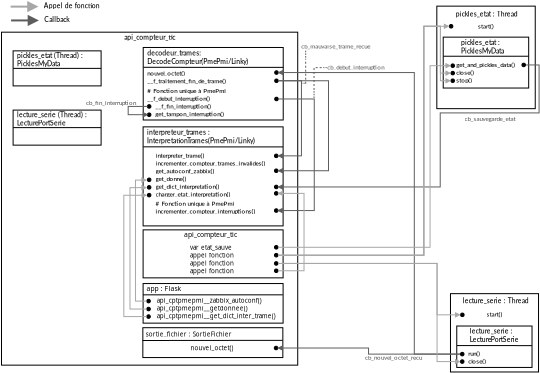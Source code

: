 <?xml version="1.0" encoding="UTF-8"?>
<dia:diagram xmlns:dia="http://www.lysator.liu.se/~alla/dia/">
  <dia:layer name="api_pmepmi" visible="true" connectable="true" active="true">
    <dia:object type="Standard - Box" version="0" id="O0">
      <dia:attribute name="obj_pos">
        <dia:point val="0.551,1.726"/>
      </dia:attribute>
      <dia:attribute name="obj_bb">
        <dia:rectangle val="0.526,1.701;15.387,18.399"/>
      </dia:attribute>
      <dia:attribute name="elem_corner">
        <dia:point val="0.551,1.726"/>
      </dia:attribute>
      <dia:attribute name="elem_width">
        <dia:real val="14.811"/>
      </dia:attribute>
      <dia:attribute name="elem_height">
        <dia:real val="16.648"/>
      </dia:attribute>
      <dia:attribute name="border_width">
        <dia:real val="0.05"/>
      </dia:attribute>
      <dia:attribute name="show_background">
        <dia:boolean val="true"/>
      </dia:attribute>
    </dia:object>
    <dia:object type="Standard - Text" version="1" id="O1">
      <dia:attribute name="obj_pos">
        <dia:point val="6.683,2.102"/>
      </dia:attribute>
      <dia:attribute name="obj_bb">
        <dia:rectangle val="6.683,1.77;9.231,2.175"/>
      </dia:attribute>
      <dia:attribute name="text">
        <dia:composite type="text">
          <dia:attribute name="string">
            <dia:string>#api_compteur_tic#</dia:string>
          </dia:attribute>
          <dia:attribute name="font">
            <dia:font family="Lato" style="48" name="Courier"/>
          </dia:attribute>
          <dia:attribute name="height">
            <dia:real val="0.423"/>
          </dia:attribute>
          <dia:attribute name="pos">
            <dia:point val="6.683,2.102"/>
          </dia:attribute>
          <dia:attribute name="color">
            <dia:color val="#000000ff"/>
          </dia:attribute>
          <dia:attribute name="alignment">
            <dia:enum val="0"/>
          </dia:attribute>
        </dia:composite>
      </dia:attribute>
      <dia:attribute name="valign">
        <dia:enum val="3"/>
      </dia:attribute>
    </dia:object>
    <dia:group>
      <dia:attribute name="meta">
        <dia:composite type="dict"/>
      </dia:attribute>
      <dia:attribute name="matrix"/>
      <dia:object type="Standard - Box" version="0" id="O2">
        <dia:attribute name="obj_pos">
          <dia:point val="1.131,2.66"/>
        </dia:attribute>
        <dia:attribute name="obj_bb">
          <dia:rectangle val="1.106,2.635;5.556,4.437"/>
        </dia:attribute>
        <dia:attribute name="elem_corner">
          <dia:point val="1.131,2.66"/>
        </dia:attribute>
        <dia:attribute name="elem_width">
          <dia:real val="4.4"/>
        </dia:attribute>
        <dia:attribute name="elem_height">
          <dia:real val="1.752"/>
        </dia:attribute>
        <dia:attribute name="border_width">
          <dia:real val="0.05"/>
        </dia:attribute>
        <dia:attribute name="show_background">
          <dia:boolean val="true"/>
        </dia:attribute>
        <dia:connections>
          <dia:connection handle="0" to="O2" connection="3"/>
          <dia:connection handle="1" to="O2" connection="4"/>
        </dia:connections>
      </dia:object>
      <dia:object type="Standard - Text" version="1" id="O3">
        <dia:attribute name="obj_pos">
          <dia:point val="1.331,3.012"/>
        </dia:attribute>
        <dia:attribute name="obj_bb">
          <dia:rectangle val="1.331,2.679;4.554,3.508"/>
        </dia:attribute>
        <dia:attribute name="text">
          <dia:composite type="text">
            <dia:attribute name="string">
              <dia:string>#pickles_etat (Thread) :
PicklesMyData#</dia:string>
            </dia:attribute>
            <dia:attribute name="font">
              <dia:font family="Lato" style="48" name="Courier"/>
            </dia:attribute>
            <dia:attribute name="height">
              <dia:real val="0.423"/>
            </dia:attribute>
            <dia:attribute name="pos">
              <dia:point val="1.331,3.012"/>
            </dia:attribute>
            <dia:attribute name="color">
              <dia:color val="#000000ff"/>
            </dia:attribute>
            <dia:attribute name="alignment">
              <dia:enum val="0"/>
            </dia:attribute>
          </dia:composite>
        </dia:attribute>
        <dia:attribute name="valign">
          <dia:enum val="3"/>
        </dia:attribute>
      </dia:object>
      <dia:object type="Standard - Line" version="0" id="O4">
        <dia:attribute name="obj_pos">
          <dia:point val="1.131,3.536"/>
        </dia:attribute>
        <dia:attribute name="obj_bb">
          <dia:rectangle val="1.106,3.511;5.556,3.561"/>
        </dia:attribute>
        <dia:attribute name="conn_endpoints">
          <dia:point val="1.131,3.536"/>
          <dia:point val="5.531,3.536"/>
        </dia:attribute>
        <dia:attribute name="numcp">
          <dia:int val="1"/>
        </dia:attribute>
        <dia:attribute name="line_width">
          <dia:real val="0.05"/>
        </dia:attribute>
      </dia:object>
    </dia:group>
    <dia:group>
      <dia:attribute name="meta">
        <dia:composite type="dict"/>
      </dia:attribute>
      <dia:attribute name="matrix">
        <dia:matrix xx="1" xy="0" yx="0" yy="1" x0="0" y0="0.562"/>
      </dia:attribute>
      <dia:object type="Standard - Box" version="0" id="O5">
        <dia:attribute name="obj_pos">
          <dia:point val="1.131,5.06"/>
        </dia:attribute>
        <dia:attribute name="obj_bb">
          <dia:rectangle val="1.106,5.035;5.556,6.837"/>
        </dia:attribute>
        <dia:attribute name="elem_corner">
          <dia:point val="1.131,5.06"/>
        </dia:attribute>
        <dia:attribute name="elem_width">
          <dia:real val="4.4"/>
        </dia:attribute>
        <dia:attribute name="elem_height">
          <dia:real val="1.752"/>
        </dia:attribute>
        <dia:attribute name="border_width">
          <dia:real val="0.05"/>
        </dia:attribute>
        <dia:attribute name="show_background">
          <dia:boolean val="true"/>
        </dia:attribute>
        <dia:connections>
          <dia:connection handle="0" to="O5" connection="3"/>
          <dia:connection handle="1" to="O5" connection="4"/>
        </dia:connections>
      </dia:object>
      <dia:object type="Standard - Text" version="1" id="O6">
        <dia:attribute name="obj_pos">
          <dia:point val="1.323,5.412"/>
        </dia:attribute>
        <dia:attribute name="obj_bb">
          <dia:rectangle val="1.323,5.079;4.678,5.908"/>
        </dia:attribute>
        <dia:attribute name="text">
          <dia:composite type="text">
            <dia:attribute name="string">
              <dia:string>#lecture_serie (Thread) :
LecturePortSerie#</dia:string>
            </dia:attribute>
            <dia:attribute name="font">
              <dia:font family="Lato" style="48" name="Courier"/>
            </dia:attribute>
            <dia:attribute name="height">
              <dia:real val="0.423"/>
            </dia:attribute>
            <dia:attribute name="pos">
              <dia:point val="1.323,5.412"/>
            </dia:attribute>
            <dia:attribute name="color">
              <dia:color val="#000000ff"/>
            </dia:attribute>
            <dia:attribute name="alignment">
              <dia:enum val="0"/>
            </dia:attribute>
          </dia:composite>
        </dia:attribute>
        <dia:attribute name="valign">
          <dia:enum val="3"/>
        </dia:attribute>
      </dia:object>
      <dia:object type="Standard - Line" version="0" id="O7">
        <dia:attribute name="obj_pos">
          <dia:point val="1.131,5.936"/>
        </dia:attribute>
        <dia:attribute name="obj_bb">
          <dia:rectangle val="1.106,5.911;5.556,5.961"/>
        </dia:attribute>
        <dia:attribute name="conn_endpoints">
          <dia:point val="1.131,5.936"/>
          <dia:point val="5.531,5.936"/>
        </dia:attribute>
        <dia:attribute name="numcp">
          <dia:int val="1"/>
        </dia:attribute>
        <dia:attribute name="line_width">
          <dia:real val="0.05"/>
        </dia:attribute>
      </dia:object>
    </dia:group>
    <dia:object type="Standard - Box" version="0" id="O8">
      <dia:attribute name="obj_pos">
        <dia:point val="7.631,6.46"/>
      </dia:attribute>
      <dia:attribute name="obj_bb">
        <dia:rectangle val="7.606,6.435;14.656,11.437"/>
      </dia:attribute>
      <dia:attribute name="elem_corner">
        <dia:point val="7.631,6.46"/>
      </dia:attribute>
      <dia:attribute name="elem_width">
        <dia:real val="7.0"/>
      </dia:attribute>
      <dia:attribute name="elem_height">
        <dia:real val="4.952"/>
      </dia:attribute>
      <dia:attribute name="border_width">
        <dia:real val="0.05"/>
      </dia:attribute>
      <dia:attribute name="show_background">
        <dia:boolean val="true"/>
      </dia:attribute>
    </dia:object>
    <dia:object type="Standard - Text" version="1" id="O9">
      <dia:attribute name="obj_pos">
        <dia:point val="7.831,6.86"/>
      </dia:attribute>
      <dia:attribute name="obj_bb">
        <dia:rectangle val="7.831,6.528;13.241,7.356"/>
      </dia:attribute>
      <dia:attribute name="text">
        <dia:composite type="text">
          <dia:attribute name="string">
            <dia:string>#interpreteur_trames :
InterpretationTrames(PmePmi/Linky)#</dia:string>
          </dia:attribute>
          <dia:attribute name="font">
            <dia:font family="Lato" style="48" name="Courier"/>
          </dia:attribute>
          <dia:attribute name="height">
            <dia:real val="0.423"/>
          </dia:attribute>
          <dia:attribute name="pos">
            <dia:point val="7.831,6.86"/>
          </dia:attribute>
          <dia:attribute name="color">
            <dia:color val="#000000ff"/>
          </dia:attribute>
          <dia:attribute name="alignment">
            <dia:enum val="0"/>
          </dia:attribute>
        </dia:composite>
      </dia:attribute>
      <dia:attribute name="valign">
        <dia:enum val="3"/>
      </dia:attribute>
    </dia:object>
    <dia:object type="Standard - Text" version="1" id="O10">
      <dia:attribute name="obj_pos">
        <dia:point val="8.254,8.001"/>
      </dia:attribute>
      <dia:attribute name="obj_bb">
        <dia:rectangle val="8.254,7.696;13.941,10.006"/>
      </dia:attribute>
      <dia:attribute name="text">
        <dia:composite type="text">
          <dia:attribute name="string">
            <dia:string>#interpreter_trame()
incrementer_compteur_trames_invalides()
get_autoconf_zabbix()
get_donne()
get_dict_interpretation()
charger_etat_interpretation()#</dia:string>
          </dia:attribute>
          <dia:attribute name="font">
            <dia:font family="Lato" style="48" name="Courier"/>
          </dia:attribute>
          <dia:attribute name="height">
            <dia:real val="0.388"/>
          </dia:attribute>
          <dia:attribute name="pos">
            <dia:point val="8.254,8.001"/>
          </dia:attribute>
          <dia:attribute name="color">
            <dia:color val="#000000ff"/>
          </dia:attribute>
          <dia:attribute name="alignment">
            <dia:enum val="0"/>
          </dia:attribute>
        </dia:composite>
      </dia:attribute>
      <dia:attribute name="valign">
        <dia:enum val="3"/>
      </dia:attribute>
    </dia:object>
    <dia:object type="Standard - Line" version="0" id="O11">
      <dia:attribute name="obj_pos">
        <dia:point val="7.637,7.46"/>
      </dia:attribute>
      <dia:attribute name="obj_bb">
        <dia:rectangle val="7.612,7.435;14.652,7.486"/>
      </dia:attribute>
      <dia:attribute name="conn_endpoints">
        <dia:point val="7.637,7.46"/>
        <dia:point val="14.627,7.461"/>
      </dia:attribute>
      <dia:attribute name="numcp">
        <dia:int val="1"/>
      </dia:attribute>
      <dia:attribute name="line_width">
        <dia:real val="0.05"/>
      </dia:attribute>
    </dia:object>
    <dia:object type="Standard - Box" version="0" id="O12">
      <dia:attribute name="obj_pos">
        <dia:point val="7.631,11.61"/>
      </dia:attribute>
      <dia:attribute name="obj_bb">
        <dia:rectangle val="7.606,11.585;14.656,14.035"/>
      </dia:attribute>
      <dia:attribute name="elem_corner">
        <dia:point val="7.631,11.61"/>
      </dia:attribute>
      <dia:attribute name="elem_width">
        <dia:real val="7.0"/>
      </dia:attribute>
      <dia:attribute name="elem_height">
        <dia:real val="2.4"/>
      </dia:attribute>
      <dia:attribute name="border_width">
        <dia:real val="0.05"/>
      </dia:attribute>
      <dia:attribute name="show_background">
        <dia:boolean val="true"/>
      </dia:attribute>
    </dia:object>
    <dia:object type="Standard - Text" version="1" id="O13">
      <dia:attribute name="obj_pos">
        <dia:point val="9.675,11.964"/>
      </dia:attribute>
      <dia:attribute name="obj_bb">
        <dia:rectangle val="9.675,11.652;12.578,12.044"/>
      </dia:attribute>
      <dia:attribute name="text">
        <dia:composite type="text">
          <dia:attribute name="string">
            <dia:string>#api_compteur_tic#</dia:string>
          </dia:attribute>
          <dia:attribute name="font">
            <dia:font family="sans" style="0" name="Helvetica"/>
          </dia:attribute>
          <dia:attribute name="height">
            <dia:real val="0.423"/>
          </dia:attribute>
          <dia:attribute name="pos">
            <dia:point val="9.675,11.964"/>
          </dia:attribute>
          <dia:attribute name="color">
            <dia:color val="#000000ff"/>
          </dia:attribute>
          <dia:attribute name="alignment">
            <dia:enum val="0"/>
          </dia:attribute>
        </dia:composite>
      </dia:attribute>
      <dia:attribute name="valign">
        <dia:enum val="3"/>
      </dia:attribute>
    </dia:object>
    <dia:object type="Standard - Text" version="1" id="O14">
      <dia:attribute name="obj_pos">
        <dia:point val="9.981,12.61"/>
      </dia:attribute>
      <dia:attribute name="obj_bb">
        <dia:rectangle val="9.981,12.322;12.281,13.846"/>
      </dia:attribute>
      <dia:attribute name="text">
        <dia:composite type="text">
          <dia:attribute name="string">
            <dia:string>#var etat_sauve
appel fonction
appel fonction
appel fonction#</dia:string>
          </dia:attribute>
          <dia:attribute name="font">
            <dia:font family="sans" style="0" name="Helvetica"/>
          </dia:attribute>
          <dia:attribute name="height">
            <dia:real val="0.388"/>
          </dia:attribute>
          <dia:attribute name="pos">
            <dia:point val="9.981,12.61"/>
          </dia:attribute>
          <dia:attribute name="color">
            <dia:color val="#000000ff"/>
          </dia:attribute>
          <dia:attribute name="alignment">
            <dia:enum val="0"/>
          </dia:attribute>
        </dia:composite>
      </dia:attribute>
      <dia:attribute name="valign">
        <dia:enum val="3"/>
      </dia:attribute>
    </dia:object>
    <dia:object type="Standard - Box" version="0" id="O15">
      <dia:attribute name="obj_pos">
        <dia:point val="7.631,14.294"/>
      </dia:attribute>
      <dia:attribute name="obj_bb">
        <dia:rectangle val="7.606,14.269;14.656,16.299"/>
      </dia:attribute>
      <dia:attribute name="elem_corner">
        <dia:point val="7.631,14.294"/>
      </dia:attribute>
      <dia:attribute name="elem_width">
        <dia:real val="7.0"/>
      </dia:attribute>
      <dia:attribute name="elem_height">
        <dia:real val="1.98"/>
      </dia:attribute>
      <dia:attribute name="border_width">
        <dia:real val="0.05"/>
      </dia:attribute>
      <dia:attribute name="show_background">
        <dia:boolean val="true"/>
      </dia:attribute>
    </dia:object>
    <dia:object type="Standard - Text" version="1" id="O16">
      <dia:attribute name="obj_pos">
        <dia:point val="7.796,14.662"/>
      </dia:attribute>
      <dia:attribute name="obj_bb">
        <dia:rectangle val="7.796,14.349;9.628,14.742"/>
      </dia:attribute>
      <dia:attribute name="text">
        <dia:composite type="text">
          <dia:attribute name="string">
            <dia:string>#app : Flask#</dia:string>
          </dia:attribute>
          <dia:attribute name="font">
            <dia:font family="sans" style="0" name="Helvetica"/>
          </dia:attribute>
          <dia:attribute name="height">
            <dia:real val="0.423"/>
          </dia:attribute>
          <dia:attribute name="pos">
            <dia:point val="7.796,14.662"/>
          </dia:attribute>
          <dia:attribute name="color">
            <dia:color val="#000000ff"/>
          </dia:attribute>
          <dia:attribute name="alignment">
            <dia:enum val="0"/>
          </dia:attribute>
        </dia:composite>
      </dia:attribute>
      <dia:attribute name="valign">
        <dia:enum val="3"/>
      </dia:attribute>
    </dia:object>
    <dia:object type="Standard - Text" version="1" id="O17">
      <dia:attribute name="obj_pos">
        <dia:point val="8.319,15.255"/>
      </dia:attribute>
      <dia:attribute name="obj_bb">
        <dia:rectangle val="8.319,14.968;14.467,16.104"/>
      </dia:attribute>
      <dia:attribute name="text">
        <dia:composite type="text">
          <dia:attribute name="string">
            <dia:string>#api_cptpmepmi__zabbix_autoconf()
api_cptpmepmi__getdonnee()
api_cptpmepmi__get_dict_inter_trame()#</dia:string>
          </dia:attribute>
          <dia:attribute name="font">
            <dia:font family="sans" style="0" name="Helvetica"/>
          </dia:attribute>
          <dia:attribute name="height">
            <dia:real val="0.388"/>
          </dia:attribute>
          <dia:attribute name="pos">
            <dia:point val="8.319,15.255"/>
          </dia:attribute>
          <dia:attribute name="color">
            <dia:color val="#000000ff"/>
          </dia:attribute>
          <dia:attribute name="alignment">
            <dia:enum val="0"/>
          </dia:attribute>
        </dia:composite>
      </dia:attribute>
      <dia:attribute name="valign">
        <dia:enum val="3"/>
      </dia:attribute>
    </dia:object>
    <dia:object type="Standard - Line" version="0" id="O18">
      <dia:attribute name="obj_pos">
        <dia:point val="7.627,14.859"/>
      </dia:attribute>
      <dia:attribute name="obj_bb">
        <dia:rectangle val="7.602,14.834;14.642,14.885"/>
      </dia:attribute>
      <dia:attribute name="conn_endpoints">
        <dia:point val="7.627,14.859"/>
        <dia:point val="14.617,14.86"/>
      </dia:attribute>
      <dia:attribute name="numcp">
        <dia:int val="1"/>
      </dia:attribute>
      <dia:attribute name="line_width">
        <dia:real val="0.05"/>
      </dia:attribute>
    </dia:object>
    <dia:object type="Standard - Box" version="0" id="O19">
      <dia:attribute name="obj_pos">
        <dia:point val="7.618,16.502"/>
      </dia:attribute>
      <dia:attribute name="obj_bb">
        <dia:rectangle val="7.593,16.477;14.643,18.02"/>
      </dia:attribute>
      <dia:attribute name="elem_corner">
        <dia:point val="7.618,16.502"/>
      </dia:attribute>
      <dia:attribute name="elem_width">
        <dia:real val="7.0"/>
      </dia:attribute>
      <dia:attribute name="elem_height">
        <dia:real val="1.493"/>
      </dia:attribute>
      <dia:attribute name="border_width">
        <dia:real val="0.05"/>
      </dia:attribute>
      <dia:attribute name="show_background">
        <dia:boolean val="true"/>
      </dia:attribute>
    </dia:object>
    <dia:object type="Standard - Text" version="1" id="O20">
      <dia:attribute name="obj_pos">
        <dia:point val="7.768,16.938"/>
      </dia:attribute>
      <dia:attribute name="obj_bb">
        <dia:rectangle val="7.768,16.651;11.988,17.011"/>
      </dia:attribute>
      <dia:attribute name="text">
        <dia:composite type="text">
          <dia:attribute name="string">
            <dia:string>#sortie_fichier : SortieFichier#</dia:string>
          </dia:attribute>
          <dia:attribute name="font">
            <dia:font family="sans" style="0" name="Helvetica"/>
          </dia:attribute>
          <dia:attribute name="height">
            <dia:real val="0.388"/>
          </dia:attribute>
          <dia:attribute name="pos">
            <dia:point val="7.768,16.938"/>
          </dia:attribute>
          <dia:attribute name="color">
            <dia:color val="#000000ff"/>
          </dia:attribute>
          <dia:attribute name="alignment">
            <dia:enum val="0"/>
          </dia:attribute>
        </dia:composite>
      </dia:attribute>
      <dia:attribute name="valign">
        <dia:enum val="3"/>
      </dia:attribute>
    </dia:object>
    <dia:object type="Standard - Text" version="1" id="O21">
      <dia:attribute name="obj_pos">
        <dia:point val="10.002,17.626"/>
      </dia:attribute>
      <dia:attribute name="obj_bb">
        <dia:rectangle val="10.002,17.338;12.234,17.698"/>
      </dia:attribute>
      <dia:attribute name="text">
        <dia:composite type="text">
          <dia:attribute name="string">
            <dia:string>#nouvel_octet()#</dia:string>
          </dia:attribute>
          <dia:attribute name="font">
            <dia:font family="sans" style="0" name="Helvetica"/>
          </dia:attribute>
          <dia:attribute name="height">
            <dia:real val="0.388"/>
          </dia:attribute>
          <dia:attribute name="pos">
            <dia:point val="10.002,17.626"/>
          </dia:attribute>
          <dia:attribute name="color">
            <dia:color val="#000000ff"/>
          </dia:attribute>
          <dia:attribute name="alignment">
            <dia:enum val="0"/>
          </dia:attribute>
        </dia:composite>
      </dia:attribute>
      <dia:attribute name="valign">
        <dia:enum val="3"/>
      </dia:attribute>
    </dia:object>
    <dia:object type="Standard - Line" version="0" id="O22">
      <dia:attribute name="obj_pos">
        <dia:point val="7.606,17.142"/>
      </dia:attribute>
      <dia:attribute name="obj_bb">
        <dia:rectangle val="7.581,17.109;14.634,17.167"/>
      </dia:attribute>
      <dia:attribute name="conn_endpoints">
        <dia:point val="7.606,17.142"/>
        <dia:point val="14.609,17.134"/>
      </dia:attribute>
      <dia:attribute name="numcp">
        <dia:int val="1"/>
      </dia:attribute>
      <dia:attribute name="line_width">
        <dia:real val="0.05"/>
      </dia:attribute>
    </dia:object>
    <dia:object type="Standard - Ellipse" version="0" id="O23">
      <dia:attribute name="obj_pos">
        <dia:point val="14.199,7.821"/>
      </dia:attribute>
      <dia:attribute name="obj_bb">
        <dia:rectangle val="14.199,7.821;14.378,8.0"/>
      </dia:attribute>
      <dia:attribute name="elem_corner">
        <dia:point val="14.199,7.821"/>
      </dia:attribute>
      <dia:attribute name="elem_width">
        <dia:real val="0.178"/>
      </dia:attribute>
      <dia:attribute name="elem_height">
        <dia:real val="0.178"/>
      </dia:attribute>
      <dia:attribute name="border_width">
        <dia:real val="1.175e-38"/>
      </dia:attribute>
      <dia:attribute name="inner_color">
        <dia:color val="#000000ff"/>
      </dia:attribute>
      <dia:attribute name="aspect">
        <dia:enum val="2"/>
      </dia:attribute>
    </dia:object>
    <dia:object type="Standard - Ellipse" version="0" id="O24">
      <dia:attribute name="obj_pos">
        <dia:point val="14.199,10.556"/>
      </dia:attribute>
      <dia:attribute name="obj_bb">
        <dia:rectangle val="14.199,10.556;14.378,10.735"/>
      </dia:attribute>
      <dia:attribute name="elem_corner">
        <dia:point val="14.199,10.556"/>
      </dia:attribute>
      <dia:attribute name="elem_width">
        <dia:real val="0.178"/>
      </dia:attribute>
      <dia:attribute name="elem_height">
        <dia:real val="0.178"/>
      </dia:attribute>
      <dia:attribute name="border_width">
        <dia:real val="1.175e-38"/>
      </dia:attribute>
      <dia:attribute name="inner_color">
        <dia:color val="#000000ff"/>
      </dia:attribute>
      <dia:attribute name="aspect">
        <dia:enum val="2"/>
      </dia:attribute>
    </dia:object>
    <dia:object type="Standard - Ellipse" version="0" id="O25">
      <dia:attribute name="obj_pos">
        <dia:point val="14.199,8.565"/>
      </dia:attribute>
      <dia:attribute name="obj_bb">
        <dia:rectangle val="14.199,8.565;14.378,8.744"/>
      </dia:attribute>
      <dia:attribute name="elem_corner">
        <dia:point val="14.199,8.565"/>
      </dia:attribute>
      <dia:attribute name="elem_width">
        <dia:real val="0.178"/>
      </dia:attribute>
      <dia:attribute name="elem_height">
        <dia:real val="0.178"/>
      </dia:attribute>
      <dia:attribute name="border_width">
        <dia:real val="1.175e-38"/>
      </dia:attribute>
      <dia:attribute name="inner_color">
        <dia:color val="#000000ff"/>
      </dia:attribute>
      <dia:attribute name="aspect">
        <dia:enum val="2"/>
      </dia:attribute>
    </dia:object>
    <dia:object type="Standard - Ellipse" version="0" id="O26">
      <dia:attribute name="obj_pos">
        <dia:point val="14.199,9.376"/>
      </dia:attribute>
      <dia:attribute name="obj_bb">
        <dia:rectangle val="14.199,9.376;14.378,9.554"/>
      </dia:attribute>
      <dia:attribute name="elem_corner">
        <dia:point val="14.199,9.376"/>
      </dia:attribute>
      <dia:attribute name="elem_width">
        <dia:real val="0.178"/>
      </dia:attribute>
      <dia:attribute name="elem_height">
        <dia:real val="0.178"/>
      </dia:attribute>
      <dia:attribute name="border_width">
        <dia:real val="1.175e-38"/>
      </dia:attribute>
      <dia:attribute name="inner_color">
        <dia:color val="#000000ff"/>
      </dia:attribute>
      <dia:attribute name="aspect">
        <dia:enum val="2"/>
      </dia:attribute>
    </dia:object>
    <dia:object type="Standard - Ellipse" version="0" id="O27">
      <dia:attribute name="obj_pos">
        <dia:point val="14.199,9.697"/>
      </dia:attribute>
      <dia:attribute name="obj_bb">
        <dia:rectangle val="14.199,9.697;14.378,9.875"/>
      </dia:attribute>
      <dia:attribute name="elem_corner">
        <dia:point val="14.199,9.697"/>
      </dia:attribute>
      <dia:attribute name="elem_width">
        <dia:real val="0.178"/>
      </dia:attribute>
      <dia:attribute name="elem_height">
        <dia:real val="0.178"/>
      </dia:attribute>
      <dia:attribute name="border_width">
        <dia:real val="1.175e-38"/>
      </dia:attribute>
      <dia:attribute name="inner_color">
        <dia:color val="#000000ff"/>
      </dia:attribute>
      <dia:attribute name="aspect">
        <dia:enum val="2"/>
      </dia:attribute>
    </dia:object>
    <dia:group>
      <dia:attribute name="meta">
        <dia:composite type="dict"/>
      </dia:attribute>
      <dia:attribute name="matrix">
        <dia:matrix xx="1" xy="0" yx="0" yy="1" x0="0.468" y0="-0.029"/>
      </dia:attribute>
      <dia:object type="Standard - Ellipse" version="0" id="O28">
        <dia:attribute name="obj_pos">
          <dia:point val="7.376,9.047"/>
        </dia:attribute>
        <dia:attribute name="obj_bb">
          <dia:rectangle val="7.376,9.047;7.554,9.226"/>
        </dia:attribute>
        <dia:attribute name="elem_corner">
          <dia:point val="7.376,9.047"/>
        </dia:attribute>
        <dia:attribute name="elem_width">
          <dia:real val="0.178"/>
        </dia:attribute>
        <dia:attribute name="elem_height">
          <dia:real val="0.178"/>
        </dia:attribute>
        <dia:attribute name="border_width">
          <dia:real val="1.175e-38"/>
        </dia:attribute>
        <dia:attribute name="inner_color">
          <dia:color val="#000000ff"/>
        </dia:attribute>
        <dia:attribute name="aspect">
          <dia:enum val="2"/>
        </dia:attribute>
      </dia:object>
      <dia:object type="Standard - Ellipse" version="0" id="O29">
        <dia:attribute name="obj_pos">
          <dia:point val="7.376,9.425"/>
        </dia:attribute>
        <dia:attribute name="obj_bb">
          <dia:rectangle val="7.376,9.425;7.554,9.603"/>
        </dia:attribute>
        <dia:attribute name="elem_corner">
          <dia:point val="7.376,9.425"/>
        </dia:attribute>
        <dia:attribute name="elem_width">
          <dia:real val="0.178"/>
        </dia:attribute>
        <dia:attribute name="elem_height">
          <dia:real val="0.178"/>
        </dia:attribute>
        <dia:attribute name="border_width">
          <dia:real val="1.175e-38"/>
        </dia:attribute>
        <dia:attribute name="inner_color">
          <dia:color val="#000000ff"/>
        </dia:attribute>
        <dia:attribute name="aspect">
          <dia:enum val="2"/>
        </dia:attribute>
      </dia:object>
      <dia:object type="Standard - Ellipse" version="0" id="O30">
        <dia:attribute name="obj_pos">
          <dia:point val="7.376,9.814"/>
        </dia:attribute>
        <dia:attribute name="obj_bb">
          <dia:rectangle val="7.376,9.814;7.554,9.992"/>
        </dia:attribute>
        <dia:attribute name="elem_corner">
          <dia:point val="7.376,9.814"/>
        </dia:attribute>
        <dia:attribute name="elem_width">
          <dia:real val="0.178"/>
        </dia:attribute>
        <dia:attribute name="elem_height">
          <dia:real val="0.178"/>
        </dia:attribute>
        <dia:attribute name="border_width">
          <dia:real val="1.175e-38"/>
        </dia:attribute>
        <dia:attribute name="inner_color">
          <dia:color val="#000000ff"/>
        </dia:attribute>
        <dia:attribute name="aspect">
          <dia:enum val="2"/>
        </dia:attribute>
      </dia:object>
    </dia:group>
    <dia:object type="Standard - Ellipse" version="0" id="O31">
      <dia:attribute name="obj_pos">
        <dia:point val="14.199,12.393"/>
      </dia:attribute>
      <dia:attribute name="obj_bb">
        <dia:rectangle val="14.199,12.393;14.378,12.572"/>
      </dia:attribute>
      <dia:attribute name="elem_corner">
        <dia:point val="14.199,12.393"/>
      </dia:attribute>
      <dia:attribute name="elem_width">
        <dia:real val="0.178"/>
      </dia:attribute>
      <dia:attribute name="elem_height">
        <dia:real val="0.178"/>
      </dia:attribute>
      <dia:attribute name="border_width">
        <dia:real val="1.175e-38"/>
      </dia:attribute>
      <dia:attribute name="inner_color">
        <dia:color val="#000000ff"/>
      </dia:attribute>
      <dia:attribute name="aspect">
        <dia:enum val="2"/>
      </dia:attribute>
    </dia:object>
    <dia:object type="Standard - Ellipse" version="0" id="O32">
      <dia:attribute name="obj_pos">
        <dia:point val="14.199,12.789"/>
      </dia:attribute>
      <dia:attribute name="obj_bb">
        <dia:rectangle val="14.199,12.789;14.378,12.968"/>
      </dia:attribute>
      <dia:attribute name="elem_corner">
        <dia:point val="14.199,12.789"/>
      </dia:attribute>
      <dia:attribute name="elem_width">
        <dia:real val="0.178"/>
      </dia:attribute>
      <dia:attribute name="elem_height">
        <dia:real val="0.178"/>
      </dia:attribute>
      <dia:attribute name="border_width">
        <dia:real val="1.175e-38"/>
      </dia:attribute>
      <dia:attribute name="inner_color">
        <dia:color val="#000000ff"/>
      </dia:attribute>
      <dia:attribute name="aspect">
        <dia:enum val="2"/>
      </dia:attribute>
    </dia:object>
    <dia:object type="Standard - Ellipse" version="0" id="O33">
      <dia:attribute name="obj_pos">
        <dia:point val="14.199,13.2"/>
      </dia:attribute>
      <dia:attribute name="obj_bb">
        <dia:rectangle val="14.199,13.2;14.378,13.378"/>
      </dia:attribute>
      <dia:attribute name="elem_corner">
        <dia:point val="14.199,13.2"/>
      </dia:attribute>
      <dia:attribute name="elem_width">
        <dia:real val="0.178"/>
      </dia:attribute>
      <dia:attribute name="elem_height">
        <dia:real val="0.178"/>
      </dia:attribute>
      <dia:attribute name="border_width">
        <dia:real val="1.175e-38"/>
      </dia:attribute>
      <dia:attribute name="inner_color">
        <dia:color val="#000000ff"/>
      </dia:attribute>
      <dia:attribute name="aspect">
        <dia:enum val="2"/>
      </dia:attribute>
    </dia:object>
    <dia:object type="Standard - Ellipse" version="0" id="O34">
      <dia:attribute name="obj_pos">
        <dia:point val="14.199,13.566"/>
      </dia:attribute>
      <dia:attribute name="obj_bb">
        <dia:rectangle val="14.199,13.566;14.378,13.744"/>
      </dia:attribute>
      <dia:attribute name="elem_corner">
        <dia:point val="14.199,13.566"/>
      </dia:attribute>
      <dia:attribute name="elem_width">
        <dia:real val="0.178"/>
      </dia:attribute>
      <dia:attribute name="elem_height">
        <dia:real val="0.178"/>
      </dia:attribute>
      <dia:attribute name="border_width">
        <dia:real val="1.175e-38"/>
      </dia:attribute>
      <dia:attribute name="inner_color">
        <dia:color val="#000000ff"/>
      </dia:attribute>
      <dia:attribute name="aspect">
        <dia:enum val="2"/>
      </dia:attribute>
    </dia:object>
    <dia:group>
      <dia:attribute name="meta">
        <dia:composite type="dict"/>
      </dia:attribute>
      <dia:attribute name="matrix"/>
      <dia:object type="Standard - Ellipse" version="0" id="O35">
        <dia:attribute name="obj_pos">
          <dia:point val="7.815,15.083"/>
        </dia:attribute>
        <dia:attribute name="obj_bb">
          <dia:rectangle val="7.815,15.083;7.993,15.261"/>
        </dia:attribute>
        <dia:attribute name="elem_corner">
          <dia:point val="7.815,15.083"/>
        </dia:attribute>
        <dia:attribute name="elem_width">
          <dia:real val="0.178"/>
        </dia:attribute>
        <dia:attribute name="elem_height">
          <dia:real val="0.178"/>
        </dia:attribute>
        <dia:attribute name="border_width">
          <dia:real val="1.175e-38"/>
        </dia:attribute>
        <dia:attribute name="inner_color">
          <dia:color val="#000000ff"/>
        </dia:attribute>
        <dia:attribute name="aspect">
          <dia:enum val="2"/>
        </dia:attribute>
      </dia:object>
      <dia:object type="Standard - Ellipse" version="0" id="O36">
        <dia:attribute name="obj_pos">
          <dia:point val="7.815,15.48"/>
        </dia:attribute>
        <dia:attribute name="obj_bb">
          <dia:rectangle val="7.815,15.48;7.993,15.659"/>
        </dia:attribute>
        <dia:attribute name="elem_corner">
          <dia:point val="7.815,15.48"/>
        </dia:attribute>
        <dia:attribute name="elem_width">
          <dia:real val="0.178"/>
        </dia:attribute>
        <dia:attribute name="elem_height">
          <dia:real val="0.178"/>
        </dia:attribute>
        <dia:attribute name="border_width">
          <dia:real val="1.175e-38"/>
        </dia:attribute>
        <dia:attribute name="inner_color">
          <dia:color val="#000000ff"/>
        </dia:attribute>
        <dia:attribute name="aspect">
          <dia:enum val="2"/>
        </dia:attribute>
      </dia:object>
      <dia:object type="Standard - Ellipse" version="0" id="O37">
        <dia:attribute name="obj_pos">
          <dia:point val="7.815,15.857"/>
        </dia:attribute>
        <dia:attribute name="obj_bb">
          <dia:rectangle val="7.815,15.857;7.993,16.035"/>
        </dia:attribute>
        <dia:attribute name="elem_corner">
          <dia:point val="7.815,15.857"/>
        </dia:attribute>
        <dia:attribute name="elem_width">
          <dia:real val="0.178"/>
        </dia:attribute>
        <dia:attribute name="elem_height">
          <dia:real val="0.178"/>
        </dia:attribute>
        <dia:attribute name="border_width">
          <dia:real val="1.175e-38"/>
        </dia:attribute>
        <dia:attribute name="inner_color">
          <dia:color val="#000000ff"/>
        </dia:attribute>
        <dia:attribute name="aspect">
          <dia:enum val="2"/>
        </dia:attribute>
      </dia:object>
    </dia:group>
    <dia:object type="Standard - Ellipse" version="0" id="O38">
      <dia:attribute name="obj_pos">
        <dia:point val="14.19,17.429"/>
      </dia:attribute>
      <dia:attribute name="obj_bb">
        <dia:rectangle val="14.19,17.429;14.368,17.607"/>
      </dia:attribute>
      <dia:attribute name="elem_corner">
        <dia:point val="14.19,17.429"/>
      </dia:attribute>
      <dia:attribute name="elem_width">
        <dia:real val="0.178"/>
      </dia:attribute>
      <dia:attribute name="elem_height">
        <dia:real val="0.178"/>
      </dia:attribute>
      <dia:attribute name="border_width">
        <dia:real val="1.175e-38"/>
      </dia:attribute>
      <dia:attribute name="inner_color">
        <dia:color val="#000000ff"/>
      </dia:attribute>
      <dia:attribute name="aspect">
        <dia:enum val="2"/>
      </dia:attribute>
    </dia:object>
    <dia:object type="Standard - Box" version="0" id="O39">
      <dia:attribute name="obj_pos">
        <dia:point val="7.637,2.491"/>
      </dia:attribute>
      <dia:attribute name="obj_bb">
        <dia:rectangle val="7.612,2.466;14.662,6.142"/>
      </dia:attribute>
      <dia:attribute name="elem_corner">
        <dia:point val="7.637,2.491"/>
      </dia:attribute>
      <dia:attribute name="elem_width">
        <dia:real val="7.0"/>
      </dia:attribute>
      <dia:attribute name="elem_height">
        <dia:real val="3.626"/>
      </dia:attribute>
      <dia:attribute name="border_width">
        <dia:real val="0.05"/>
      </dia:attribute>
      <dia:attribute name="show_background">
        <dia:boolean val="true"/>
      </dia:attribute>
    </dia:object>
    <dia:object type="Standard - Text" version="1" id="O40">
      <dia:attribute name="obj_pos">
        <dia:point val="7.837,2.891"/>
      </dia:attribute>
      <dia:attribute name="obj_bb">
        <dia:rectangle val="7.837,2.558;12.807,3.386"/>
      </dia:attribute>
      <dia:attribute name="text">
        <dia:composite type="text">
          <dia:attribute name="string">
            <dia:string>#decodeur_trames:
DecodeCompteur(PmePmi/Linky)#</dia:string>
          </dia:attribute>
          <dia:attribute name="font">
            <dia:font family="Lato" style="48" name="Courier"/>
          </dia:attribute>
          <dia:attribute name="height">
            <dia:real val="0.423"/>
          </dia:attribute>
          <dia:attribute name="pos">
            <dia:point val="7.837,2.891"/>
          </dia:attribute>
          <dia:attribute name="color">
            <dia:color val="#000000ff"/>
          </dia:attribute>
          <dia:attribute name="alignment">
            <dia:enum val="0"/>
          </dia:attribute>
        </dia:composite>
      </dia:attribute>
      <dia:attribute name="valign">
        <dia:enum val="3"/>
      </dia:attribute>
    </dia:object>
    <dia:object type="Standard - Text" version="1" id="O41">
      <dia:attribute name="obj_pos">
        <dia:point val="7.837,3.891"/>
      </dia:attribute>
      <dia:attribute name="obj_bb">
        <dia:rectangle val="7.837,3.586;11.904,4.344"/>
      </dia:attribute>
      <dia:attribute name="text">
        <dia:composite type="text">
          <dia:attribute name="string">
            <dia:string>#nouvel_octet()
__f_traitement_fin_de_trame()#</dia:string>
          </dia:attribute>
          <dia:attribute name="font">
            <dia:font family="Lato" style="48" name="Courier"/>
          </dia:attribute>
          <dia:attribute name="height">
            <dia:real val="0.388"/>
          </dia:attribute>
          <dia:attribute name="pos">
            <dia:point val="7.837,3.891"/>
          </dia:attribute>
          <dia:attribute name="color">
            <dia:color val="#000000ff"/>
          </dia:attribute>
          <dia:attribute name="alignment">
            <dia:enum val="0"/>
          </dia:attribute>
        </dia:composite>
      </dia:attribute>
      <dia:attribute name="valign">
        <dia:enum val="3"/>
      </dia:attribute>
    </dia:object>
    <dia:object type="Standard - Line" version="0" id="O42">
      <dia:attribute name="obj_pos">
        <dia:point val="7.647,3.483"/>
      </dia:attribute>
      <dia:attribute name="obj_bb">
        <dia:rectangle val="7.622,3.458;14.674,3.511"/>
      </dia:attribute>
      <dia:attribute name="conn_endpoints">
        <dia:point val="7.647,3.483"/>
        <dia:point val="14.649,3.486"/>
      </dia:attribute>
      <dia:attribute name="numcp">
        <dia:int val="1"/>
      </dia:attribute>
      <dia:attribute name="line_width">
        <dia:real val="0.05"/>
      </dia:attribute>
    </dia:object>
    <dia:group>
      <dia:attribute name="meta">
        <dia:composite type="dict"/>
      </dia:attribute>
      <dia:attribute name="matrix">
        <dia:matrix xx="1" xy="0" yx="0" yy="1" x0="-5.912" y0="0.461"/>
      </dia:attribute>
      <dia:object type="Standard - Ellipse" version="0" id="O43">
        <dia:attribute name="obj_pos">
          <dia:point val="13.757,4.889"/>
        </dia:attribute>
        <dia:attribute name="obj_bb">
          <dia:rectangle val="13.757,4.889;13.936,5.067"/>
        </dia:attribute>
        <dia:attribute name="elem_corner">
          <dia:point val="13.757,4.889"/>
        </dia:attribute>
        <dia:attribute name="elem_width">
          <dia:real val="0.178"/>
        </dia:attribute>
        <dia:attribute name="elem_height">
          <dia:real val="0.178"/>
        </dia:attribute>
        <dia:attribute name="border_width">
          <dia:real val="1.175e-38"/>
        </dia:attribute>
        <dia:attribute name="inner_color">
          <dia:color val="#000000ff"/>
        </dia:attribute>
        <dia:attribute name="aspect">
          <dia:enum val="2"/>
        </dia:attribute>
      </dia:object>
      <dia:object type="Standard - Ellipse" version="0" id="O44">
        <dia:attribute name="obj_pos">
          <dia:point val="13.757,5.304"/>
        </dia:attribute>
        <dia:attribute name="obj_bb">
          <dia:rectangle val="13.757,5.304;13.936,5.483"/>
        </dia:attribute>
        <dia:attribute name="elem_corner">
          <dia:point val="13.757,5.304"/>
        </dia:attribute>
        <dia:attribute name="elem_width">
          <dia:real val="0.178"/>
        </dia:attribute>
        <dia:attribute name="elem_height">
          <dia:real val="0.178"/>
        </dia:attribute>
        <dia:attribute name="border_width">
          <dia:real val="1.175e-38"/>
        </dia:attribute>
        <dia:attribute name="inner_color">
          <dia:color val="#000000ff"/>
        </dia:attribute>
        <dia:attribute name="aspect">
          <dia:enum val="2"/>
        </dia:attribute>
      </dia:object>
    </dia:group>
    <dia:object type="Standard - Ellipse" version="0" id="O45">
      <dia:attribute name="obj_pos">
        <dia:point val="14.21,4.977"/>
      </dia:attribute>
      <dia:attribute name="obj_bb">
        <dia:rectangle val="14.21,4.977;14.388,5.155"/>
      </dia:attribute>
      <dia:attribute name="elem_corner">
        <dia:point val="14.21,4.977"/>
      </dia:attribute>
      <dia:attribute name="elem_width">
        <dia:real val="0.178"/>
      </dia:attribute>
      <dia:attribute name="elem_height">
        <dia:real val="0.178"/>
      </dia:attribute>
      <dia:attribute name="border_width">
        <dia:real val="1.175e-38"/>
      </dia:attribute>
      <dia:attribute name="inner_color">
        <dia:color val="#000000ff"/>
      </dia:attribute>
      <dia:attribute name="aspect">
        <dia:enum val="2"/>
      </dia:attribute>
    </dia:object>
    <dia:object type="Standard - Text" version="1" id="O46">
      <dia:attribute name="obj_pos">
        <dia:point val="7.837,4.768"/>
      </dia:attribute>
      <dia:attribute name="obj_bb">
        <dia:rectangle val="7.837,4.463;11.739,5.997"/>
      </dia:attribute>
      <dia:attribute name="text">
        <dia:composite type="text">
          <dia:attribute name="string">
            <dia:string>## Fonction unique à PmePmi
__f_debut_interruption()
    __f_fin_interruption()
    get_tampon_interruption()#</dia:string>
          </dia:attribute>
          <dia:attribute name="font">
            <dia:font family="Lato" style="48" name="Courier"/>
          </dia:attribute>
          <dia:attribute name="height">
            <dia:real val="0.388"/>
          </dia:attribute>
          <dia:attribute name="pos">
            <dia:point val="7.837,4.768"/>
          </dia:attribute>
          <dia:attribute name="color">
            <dia:color val="#000000ff"/>
          </dia:attribute>
          <dia:attribute name="alignment">
            <dia:enum val="0"/>
          </dia:attribute>
        </dia:composite>
      </dia:attribute>
      <dia:attribute name="valign">
        <dia:enum val="3"/>
      </dia:attribute>
    </dia:object>
    <dia:object type="Standard - Ellipse" version="0" id="O47">
      <dia:attribute name="obj_pos">
        <dia:point val="14.21,3.656"/>
      </dia:attribute>
      <dia:attribute name="obj_bb">
        <dia:rectangle val="14.21,3.656;14.388,3.834"/>
      </dia:attribute>
      <dia:attribute name="elem_corner">
        <dia:point val="14.21,3.656"/>
      </dia:attribute>
      <dia:attribute name="elem_width">
        <dia:real val="0.178"/>
      </dia:attribute>
      <dia:attribute name="elem_height">
        <dia:real val="0.178"/>
      </dia:attribute>
      <dia:attribute name="border_width">
        <dia:real val="1.175e-38"/>
      </dia:attribute>
      <dia:attribute name="inner_color">
        <dia:color val="#000000ff"/>
      </dia:attribute>
      <dia:attribute name="aspect">
        <dia:enum val="2"/>
      </dia:attribute>
    </dia:object>
    <dia:object type="Standard - Ellipse" version="0" id="O48">
      <dia:attribute name="obj_pos">
        <dia:point val="14.21,4.066"/>
      </dia:attribute>
      <dia:attribute name="obj_bb">
        <dia:rectangle val="14.21,4.066;14.388,4.244"/>
      </dia:attribute>
      <dia:attribute name="elem_corner">
        <dia:point val="14.21,4.066"/>
      </dia:attribute>
      <dia:attribute name="elem_width">
        <dia:real val="0.178"/>
      </dia:attribute>
      <dia:attribute name="elem_height">
        <dia:real val="0.178"/>
      </dia:attribute>
      <dia:attribute name="border_width">
        <dia:real val="1.175e-38"/>
      </dia:attribute>
      <dia:attribute name="inner_color">
        <dia:color val="#000000ff"/>
      </dia:attribute>
      <dia:attribute name="aspect">
        <dia:enum val="2"/>
      </dia:attribute>
    </dia:object>
    <dia:object type="Standard - Text" version="1" id="O49">
      <dia:attribute name="obj_pos">
        <dia:point val="8.245,10.402"/>
      </dia:attribute>
      <dia:attribute name="obj_bb">
        <dia:rectangle val="8.245,10.097;13.444,11.243"/>
      </dia:attribute>
      <dia:attribute name="text">
        <dia:composite type="text">
          <dia:attribute name="string">
            <dia:string>## Fonction unique à PmePmi
incrementer_compteur_interruptions()
#</dia:string>
          </dia:attribute>
          <dia:attribute name="font">
            <dia:font family="Lato" style="48" name="Courier"/>
          </dia:attribute>
          <dia:attribute name="height">
            <dia:real val="0.388"/>
          </dia:attribute>
          <dia:attribute name="pos">
            <dia:point val="8.245,10.402"/>
          </dia:attribute>
          <dia:attribute name="color">
            <dia:color val="#000000ff"/>
          </dia:attribute>
          <dia:attribute name="alignment">
            <dia:enum val="0"/>
          </dia:attribute>
        </dia:composite>
      </dia:attribute>
      <dia:attribute name="valign">
        <dia:enum val="3"/>
      </dia:attribute>
    </dia:object>
  </dia:layer>
  <dia:layer name="pickles_etat : Thread" visible="true" connectable="true">
    <dia:group>
      <dia:attribute name="meta">
        <dia:composite type="dict"/>
      </dia:attribute>
      <dia:attribute name="matrix"/>
      <dia:object type="Standard - Box" version="0" id="O50">
        <dia:attribute name="obj_pos">
          <dia:point val="22.317,0.424"/>
        </dia:attribute>
        <dia:attribute name="obj_bb">
          <dia:rectangle val="22.292,0.399;27.263,5.575"/>
        </dia:attribute>
        <dia:attribute name="elem_corner">
          <dia:point val="22.317,0.424"/>
        </dia:attribute>
        <dia:attribute name="elem_width">
          <dia:real val="4.921"/>
        </dia:attribute>
        <dia:attribute name="elem_height">
          <dia:real val="5.126"/>
        </dia:attribute>
        <dia:attribute name="border_width">
          <dia:real val="0.05"/>
        </dia:attribute>
        <dia:attribute name="show_background">
          <dia:boolean val="true"/>
        </dia:attribute>
      </dia:object>
      <dia:object type="Standard - Text" version="1" id="O51">
        <dia:attribute name="obj_pos">
          <dia:point val="23.262,0.947"/>
        </dia:attribute>
        <dia:attribute name="obj_bb">
          <dia:rectangle val="23.262,0.614;26.294,1.019"/>
        </dia:attribute>
        <dia:attribute name="text">
          <dia:composite type="text">
            <dia:attribute name="string">
              <dia:string>#pickles_etat : Thread#</dia:string>
            </dia:attribute>
            <dia:attribute name="font">
              <dia:font family="Lato" style="48" name="Courier"/>
            </dia:attribute>
            <dia:attribute name="height">
              <dia:real val="0.423"/>
            </dia:attribute>
            <dia:attribute name="pos">
              <dia:point val="23.262,0.947"/>
            </dia:attribute>
            <dia:attribute name="color">
              <dia:color val="#000000ff"/>
            </dia:attribute>
            <dia:attribute name="alignment">
              <dia:enum val="0"/>
            </dia:attribute>
          </dia:composite>
        </dia:attribute>
        <dia:attribute name="valign">
          <dia:enum val="3"/>
        </dia:attribute>
      </dia:object>
      <dia:object type="Standard - Text" version="1" id="O52">
        <dia:attribute name="obj_pos">
          <dia:point val="24.38,1.543"/>
        </dia:attribute>
        <dia:attribute name="obj_bb">
          <dia:rectangle val="24.38,1.238;25.175,1.608"/>
        </dia:attribute>
        <dia:attribute name="text">
          <dia:composite type="text">
            <dia:attribute name="string">
              <dia:string>#start()#</dia:string>
            </dia:attribute>
            <dia:attribute name="font">
              <dia:font family="Lato" style="48" name="Courier"/>
            </dia:attribute>
            <dia:attribute name="height">
              <dia:real val="0.388"/>
            </dia:attribute>
            <dia:attribute name="pos">
              <dia:point val="24.38,1.543"/>
            </dia:attribute>
            <dia:attribute name="color">
              <dia:color val="#000000ff"/>
            </dia:attribute>
            <dia:attribute name="alignment">
              <dia:enum val="0"/>
            </dia:attribute>
          </dia:composite>
        </dia:attribute>
        <dia:attribute name="valign">
          <dia:enum val="3"/>
        </dia:attribute>
      </dia:object>
      <dia:object type="Standard - Ellipse" version="0" id="O53">
        <dia:attribute name="obj_pos">
          <dia:point val="22.942,1.342"/>
        </dia:attribute>
        <dia:attribute name="obj_bb">
          <dia:rectangle val="22.917,1.317;23.145,1.545"/>
        </dia:attribute>
        <dia:attribute name="elem_corner">
          <dia:point val="22.942,1.342"/>
        </dia:attribute>
        <dia:attribute name="elem_width">
          <dia:real val="0.178"/>
        </dia:attribute>
        <dia:attribute name="elem_height">
          <dia:real val="0.178"/>
        </dia:attribute>
        <dia:attribute name="border_width">
          <dia:real val="0.05"/>
        </dia:attribute>
        <dia:attribute name="inner_color">
          <dia:color val="#000000ff"/>
        </dia:attribute>
        <dia:attribute name="aspect">
          <dia:enum val="2"/>
        </dia:attribute>
      </dia:object>
      <dia:group>
        <dia:attribute name="meta">
          <dia:composite type="dict"/>
        </dia:attribute>
        <dia:attribute name="matrix"/>
        <dia:object type="Standard - Box" version="0" id="O54">
          <dia:attribute name="obj_pos">
            <dia:point val="22.637,1.974"/>
          </dia:attribute>
          <dia:attribute name="obj_bb">
            <dia:rectangle val="22.612,1.949;26.935,4.543"/>
          </dia:attribute>
          <dia:attribute name="elem_corner">
            <dia:point val="22.637,1.974"/>
          </dia:attribute>
          <dia:attribute name="elem_width">
            <dia:real val="4.273"/>
          </dia:attribute>
          <dia:attribute name="elem_height">
            <dia:real val="2.545"/>
          </dia:attribute>
          <dia:attribute name="border_width">
            <dia:real val="0.05"/>
          </dia:attribute>
          <dia:attribute name="show_background">
            <dia:boolean val="true"/>
          </dia:attribute>
        </dia:object>
        <dia:object type="Standard - Text" version="1" id="O55">
          <dia:attribute name="obj_pos">
            <dia:point val="23.527,2.364"/>
          </dia:attribute>
          <dia:attribute name="obj_bb">
            <dia:rectangle val="23.527,2.031;25.735,2.859"/>
          </dia:attribute>
          <dia:attribute name="text">
            <dia:composite type="text">
              <dia:attribute name="string">
                <dia:string>#pickles_etat :
PicklesMyData#</dia:string>
              </dia:attribute>
              <dia:attribute name="font">
                <dia:font family="Lato" style="48" name="Courier"/>
              </dia:attribute>
              <dia:attribute name="height">
                <dia:real val="0.423"/>
              </dia:attribute>
              <dia:attribute name="pos">
                <dia:point val="23.527,2.364"/>
              </dia:attribute>
              <dia:attribute name="color">
                <dia:color val="#000000ff"/>
              </dia:attribute>
              <dia:attribute name="alignment">
                <dia:enum val="0"/>
              </dia:attribute>
            </dia:composite>
          </dia:attribute>
          <dia:attribute name="valign">
            <dia:enum val="3"/>
          </dia:attribute>
        </dia:object>
        <dia:object type="Standard - Text" version="1" id="O56">
          <dia:attribute name="obj_pos">
            <dia:point val="23.292,3.464"/>
          </dia:attribute>
          <dia:attribute name="obj_bb">
            <dia:rectangle val="23.292,3.159;26.352,4.305"/>
          </dia:attribute>
          <dia:attribute name="text">
            <dia:composite type="text">
              <dia:attribute name="string">
                <dia:string>#get_and_pickles_data()
close()
stop()#</dia:string>
              </dia:attribute>
              <dia:attribute name="font">
                <dia:font family="Lato" style="48" name="Courier"/>
              </dia:attribute>
              <dia:attribute name="height">
                <dia:real val="0.388"/>
              </dia:attribute>
              <dia:attribute name="pos">
                <dia:point val="23.292,3.464"/>
              </dia:attribute>
              <dia:attribute name="color">
                <dia:color val="#000000ff"/>
              </dia:attribute>
              <dia:attribute name="alignment">
                <dia:enum val="0"/>
              </dia:attribute>
            </dia:composite>
          </dia:attribute>
          <dia:attribute name="valign">
            <dia:enum val="3"/>
          </dia:attribute>
        </dia:object>
        <dia:object type="Standard - Line" version="0" id="O57">
          <dia:attribute name="obj_pos">
            <dia:point val="22.641,2.93"/>
          </dia:attribute>
          <dia:attribute name="obj_bb">
            <dia:rectangle val="22.616,2.902;26.944,2.955"/>
          </dia:attribute>
          <dia:attribute name="conn_endpoints">
            <dia:point val="22.641,2.93"/>
            <dia:point val="26.919,2.927"/>
          </dia:attribute>
          <dia:attribute name="numcp">
            <dia:int val="1"/>
          </dia:attribute>
          <dia:attribute name="line_width">
            <dia:real val="0.05"/>
          </dia:attribute>
        </dia:object>
      </dia:group>
      <dia:object type="Standard - Ellipse" version="0" id="O58">
        <dia:attribute name="obj_pos">
          <dia:point val="23.023,3.312"/>
        </dia:attribute>
        <dia:attribute name="obj_bb">
          <dia:rectangle val="22.998,3.287;23.226,3.515"/>
        </dia:attribute>
        <dia:attribute name="elem_corner">
          <dia:point val="23.023,3.312"/>
        </dia:attribute>
        <dia:attribute name="elem_width">
          <dia:real val="0.178"/>
        </dia:attribute>
        <dia:attribute name="elem_height">
          <dia:real val="0.178"/>
        </dia:attribute>
        <dia:attribute name="border_width">
          <dia:real val="0.05"/>
        </dia:attribute>
        <dia:attribute name="inner_color">
          <dia:color val="#000000ff"/>
        </dia:attribute>
        <dia:attribute name="aspect">
          <dia:enum val="2"/>
        </dia:attribute>
      </dia:object>
      <dia:object type="Standard - Ellipse" version="0" id="O59">
        <dia:attribute name="obj_pos">
          <dia:point val="23.023,3.684"/>
        </dia:attribute>
        <dia:attribute name="obj_bb">
          <dia:rectangle val="22.998,3.659;23.226,3.887"/>
        </dia:attribute>
        <dia:attribute name="elem_corner">
          <dia:point val="23.023,3.684"/>
        </dia:attribute>
        <dia:attribute name="elem_width">
          <dia:real val="0.178"/>
        </dia:attribute>
        <dia:attribute name="elem_height">
          <dia:real val="0.178"/>
        </dia:attribute>
        <dia:attribute name="border_width">
          <dia:real val="0.05"/>
        </dia:attribute>
        <dia:attribute name="inner_color">
          <dia:color val="#000000ff"/>
        </dia:attribute>
        <dia:attribute name="aspect">
          <dia:enum val="2"/>
        </dia:attribute>
      </dia:object>
      <dia:object type="Standard - Ellipse" version="0" id="O60">
        <dia:attribute name="obj_pos">
          <dia:point val="23.023,4.064"/>
        </dia:attribute>
        <dia:attribute name="obj_bb">
          <dia:rectangle val="22.998,4.039;23.226,4.268"/>
        </dia:attribute>
        <dia:attribute name="elem_corner">
          <dia:point val="23.023,4.064"/>
        </dia:attribute>
        <dia:attribute name="elem_width">
          <dia:real val="0.178"/>
        </dia:attribute>
        <dia:attribute name="elem_height">
          <dia:real val="0.178"/>
        </dia:attribute>
        <dia:attribute name="border_width">
          <dia:real val="0.05"/>
        </dia:attribute>
        <dia:attribute name="inner_color">
          <dia:color val="#000000ff"/>
        </dia:attribute>
        <dia:attribute name="aspect">
          <dia:enum val="2"/>
        </dia:attribute>
      </dia:object>
      <dia:object type="Standard - Ellipse" version="0" id="O61">
        <dia:attribute name="obj_pos">
          <dia:point val="26.572,3.275"/>
        </dia:attribute>
        <dia:attribute name="obj_bb">
          <dia:rectangle val="26.547,3.25;26.775,3.479"/>
        </dia:attribute>
        <dia:attribute name="elem_corner">
          <dia:point val="26.572,3.275"/>
        </dia:attribute>
        <dia:attribute name="elem_width">
          <dia:real val="0.178"/>
        </dia:attribute>
        <dia:attribute name="elem_height">
          <dia:real val="0.178"/>
        </dia:attribute>
        <dia:attribute name="border_width">
          <dia:real val="0.05"/>
        </dia:attribute>
        <dia:attribute name="inner_color">
          <dia:color val="#000000ff"/>
        </dia:attribute>
        <dia:attribute name="aspect">
          <dia:enum val="2"/>
        </dia:attribute>
      </dia:object>
    </dia:group>
  </dia:layer>
  <dia:layer name="lecture_serie : Thread" visible="true" connectable="true">
    <dia:group>
      <dia:attribute name="meta">
        <dia:composite type="dict"/>
      </dia:attribute>
      <dia:attribute name="matrix"/>
      <dia:object type="Standard - Box" version="0" id="O62">
        <dia:attribute name="obj_pos">
          <dia:point val="23,14.8"/>
        </dia:attribute>
        <dia:attribute name="obj_bb">
          <dia:rectangle val="22.975,14.775;27.427,18.741"/>
        </dia:attribute>
        <dia:attribute name="elem_corner">
          <dia:point val="23,14.8"/>
        </dia:attribute>
        <dia:attribute name="elem_width">
          <dia:real val="4.402"/>
        </dia:attribute>
        <dia:attribute name="elem_height">
          <dia:real val="3.916"/>
        </dia:attribute>
        <dia:attribute name="border_width">
          <dia:real val="0.05"/>
        </dia:attribute>
        <dia:attribute name="show_background">
          <dia:boolean val="true"/>
        </dia:attribute>
      </dia:object>
      <dia:object type="Standard - Text" version="1" id="O63">
        <dia:attribute name="obj_pos">
          <dia:point val="23.618,15.275"/>
        </dia:attribute>
        <dia:attribute name="obj_bb">
          <dia:rectangle val="23.618,14.943;26.783,15.348"/>
        </dia:attribute>
        <dia:attribute name="text">
          <dia:composite type="text">
            <dia:attribute name="string">
              <dia:string>#lecture_serie : Thread#</dia:string>
            </dia:attribute>
            <dia:attribute name="font">
              <dia:font family="Lato" style="48" name="Courier"/>
            </dia:attribute>
            <dia:attribute name="height">
              <dia:real val="0.423"/>
            </dia:attribute>
            <dia:attribute name="pos">
              <dia:point val="23.618,15.275"/>
            </dia:attribute>
            <dia:attribute name="color">
              <dia:color val="#000000ff"/>
            </dia:attribute>
            <dia:attribute name="alignment">
              <dia:enum val="0"/>
            </dia:attribute>
          </dia:composite>
        </dia:attribute>
        <dia:attribute name="valign">
          <dia:enum val="3"/>
        </dia:attribute>
      </dia:object>
      <dia:object type="Standard - Text" version="1" id="O64">
        <dia:attribute name="obj_pos">
          <dia:point val="24.803,15.947"/>
        </dia:attribute>
        <dia:attribute name="obj_bb">
          <dia:rectangle val="24.803,15.642;25.598,16.012"/>
        </dia:attribute>
        <dia:attribute name="text">
          <dia:composite type="text">
            <dia:attribute name="string">
              <dia:string>#start()#</dia:string>
            </dia:attribute>
            <dia:attribute name="font">
              <dia:font family="Lato" style="48" name="Courier"/>
            </dia:attribute>
            <dia:attribute name="height">
              <dia:real val="0.388"/>
            </dia:attribute>
            <dia:attribute name="pos">
              <dia:point val="24.803,15.947"/>
            </dia:attribute>
            <dia:attribute name="color">
              <dia:color val="#000000ff"/>
            </dia:attribute>
            <dia:attribute name="alignment">
              <dia:enum val="0"/>
            </dia:attribute>
          </dia:composite>
        </dia:attribute>
        <dia:attribute name="valign">
          <dia:enum val="3"/>
        </dia:attribute>
      </dia:object>
      <dia:object type="Standard - Ellipse" version="0" id="O65">
        <dia:attribute name="obj_pos">
          <dia:point val="23.504,15.77"/>
        </dia:attribute>
        <dia:attribute name="obj_bb">
          <dia:rectangle val="23.479,15.745;23.707,15.973"/>
        </dia:attribute>
        <dia:attribute name="elem_corner">
          <dia:point val="23.504,15.77"/>
        </dia:attribute>
        <dia:attribute name="elem_width">
          <dia:real val="0.178"/>
        </dia:attribute>
        <dia:attribute name="elem_height">
          <dia:real val="0.178"/>
        </dia:attribute>
        <dia:attribute name="border_width">
          <dia:real val="0.05"/>
        </dia:attribute>
        <dia:attribute name="inner_color">
          <dia:color val="#000000ff"/>
        </dia:attribute>
        <dia:attribute name="aspect">
          <dia:enum val="2"/>
        </dia:attribute>
      </dia:object>
      <dia:group>
        <dia:attribute name="meta">
          <dia:composite type="dict"/>
        </dia:attribute>
        <dia:attribute name="matrix"/>
        <dia:object type="Standard - Box" version="0" id="O66">
          <dia:attribute name="obj_pos">
            <dia:point val="23.314,16.418"/>
          </dia:attribute>
          <dia:attribute name="obj_bb">
            <dia:rectangle val="23.289,16.393;27.102,18.515"/>
          </dia:attribute>
          <dia:attribute name="elem_corner">
            <dia:point val="23.314,16.418"/>
          </dia:attribute>
          <dia:attribute name="elem_width">
            <dia:real val="3.763"/>
          </dia:attribute>
          <dia:attribute name="elem_height">
            <dia:real val="2.071"/>
          </dia:attribute>
          <dia:attribute name="border_width">
            <dia:real val="0.05"/>
          </dia:attribute>
          <dia:attribute name="show_background">
            <dia:boolean val="true"/>
          </dia:attribute>
        </dia:object>
        <dia:object type="Standard - Text" version="1" id="O67">
          <dia:attribute name="obj_pos">
            <dia:point val="23.962,16.797"/>
          </dia:attribute>
          <dia:attribute name="obj_bb">
            <dia:rectangle val="23.962,16.465;26.429,17.293"/>
          </dia:attribute>
          <dia:attribute name="text">
            <dia:composite type="text">
              <dia:attribute name="string">
                <dia:string>#lecture_serie :
LecturePortSerie#</dia:string>
              </dia:attribute>
              <dia:attribute name="font">
                <dia:font family="Lato" style="48" name="Courier"/>
              </dia:attribute>
              <dia:attribute name="height">
                <dia:real val="0.423"/>
              </dia:attribute>
              <dia:attribute name="pos">
                <dia:point val="23.962,16.797"/>
              </dia:attribute>
              <dia:attribute name="color">
                <dia:color val="#000000ff"/>
              </dia:attribute>
              <dia:attribute name="alignment">
                <dia:enum val="0"/>
              </dia:attribute>
            </dia:composite>
          </dia:attribute>
          <dia:attribute name="valign">
            <dia:enum val="3"/>
          </dia:attribute>
        </dia:object>
        <dia:object type="Standard - Text" version="1" id="O68">
          <dia:attribute name="obj_pos">
            <dia:point val="23.886,17.899"/>
          </dia:attribute>
          <dia:attribute name="obj_bb">
            <dia:rectangle val="23.886,17.594;24.748,18.352"/>
          </dia:attribute>
          <dia:attribute name="text">
            <dia:composite type="text">
              <dia:attribute name="string">
                <dia:string>#run()
close()#</dia:string>
              </dia:attribute>
              <dia:attribute name="font">
                <dia:font family="Lato" style="48" name="Courier"/>
              </dia:attribute>
              <dia:attribute name="height">
                <dia:real val="0.388"/>
              </dia:attribute>
              <dia:attribute name="pos">
                <dia:point val="23.886,17.899"/>
              </dia:attribute>
              <dia:attribute name="color">
                <dia:color val="#000000ff"/>
              </dia:attribute>
              <dia:attribute name="alignment">
                <dia:enum val="0"/>
              </dia:attribute>
            </dia:composite>
          </dia:attribute>
          <dia:attribute name="valign">
            <dia:enum val="3"/>
          </dia:attribute>
        </dia:object>
        <dia:object type="Standard - Line" version="0" id="O69">
          <dia:attribute name="obj_pos">
            <dia:point val="23.324,17.394"/>
          </dia:attribute>
          <dia:attribute name="obj_bb">
            <dia:rectangle val="23.299,17.369;27.101,17.424"/>
          </dia:attribute>
          <dia:attribute name="conn_endpoints">
            <dia:point val="23.324,17.394"/>
            <dia:point val="27.076,17.398"/>
          </dia:attribute>
          <dia:attribute name="numcp">
            <dia:int val="1"/>
          </dia:attribute>
          <dia:attribute name="line_width">
            <dia:real val="0.05"/>
          </dia:attribute>
        </dia:object>
      </dia:group>
      <dia:object type="Standard - Ellipse" version="0" id="O70">
        <dia:attribute name="obj_pos">
          <dia:point val="23.499,17.734"/>
        </dia:attribute>
        <dia:attribute name="obj_bb">
          <dia:rectangle val="23.474,17.709;23.703,17.938"/>
        </dia:attribute>
        <dia:attribute name="elem_corner">
          <dia:point val="23.499,17.734"/>
        </dia:attribute>
        <dia:attribute name="elem_width">
          <dia:real val="0.178"/>
        </dia:attribute>
        <dia:attribute name="elem_height">
          <dia:real val="0.178"/>
        </dia:attribute>
        <dia:attribute name="border_width">
          <dia:real val="0.05"/>
        </dia:attribute>
        <dia:attribute name="inner_color">
          <dia:color val="#000000ff"/>
        </dia:attribute>
        <dia:attribute name="aspect">
          <dia:enum val="2"/>
        </dia:attribute>
      </dia:object>
      <dia:object type="Standard - Ellipse" version="0" id="O71">
        <dia:attribute name="obj_pos">
          <dia:point val="23.499,18.107"/>
        </dia:attribute>
        <dia:attribute name="obj_bb">
          <dia:rectangle val="23.474,18.082;23.703,18.31"/>
        </dia:attribute>
        <dia:attribute name="elem_corner">
          <dia:point val="23.499,18.107"/>
        </dia:attribute>
        <dia:attribute name="elem_width">
          <dia:real val="0.178"/>
        </dia:attribute>
        <dia:attribute name="elem_height">
          <dia:real val="0.178"/>
        </dia:attribute>
        <dia:attribute name="border_width">
          <dia:real val="0.05"/>
        </dia:attribute>
        <dia:attribute name="inner_color">
          <dia:color val="#000000ff"/>
        </dia:attribute>
        <dia:attribute name="aspect">
          <dia:enum val="2"/>
        </dia:attribute>
      </dia:object>
    </dia:group>
  </dia:layer>
  <dia:layer name="Arrow Callback" visible="true" connectable="true">
    <dia:object type="Standard - Line" version="0" id="O72">
      <dia:attribute name="obj_pos">
        <dia:point val="1.03,1.139"/>
      </dia:attribute>
      <dia:attribute name="obj_bb">
        <dia:rectangle val="0.98,0.858;2.422,1.42"/>
      </dia:attribute>
      <dia:attribute name="conn_endpoints">
        <dia:point val="1.03,1.139"/>
        <dia:point val="2.36,1.139"/>
      </dia:attribute>
      <dia:attribute name="numcp">
        <dia:int val="1"/>
      </dia:attribute>
      <dia:attribute name="line_color">
        <dia:color val="#5d5d5dff"/>
      </dia:attribute>
      <dia:attribute name="line_width">
        <dia:real val="0.1"/>
      </dia:attribute>
      <dia:attribute name="end_arrow">
        <dia:enum val="3"/>
      </dia:attribute>
      <dia:attribute name="end_arrow_length">
        <dia:real val="0.4"/>
      </dia:attribute>
      <dia:attribute name="end_arrow_width">
        <dia:real val="0.4"/>
      </dia:attribute>
    </dia:object>
    <dia:object type="Standard - Text" version="1" id="O73">
      <dia:attribute name="obj_pos">
        <dia:point val="2.688,1.216"/>
      </dia:attribute>
      <dia:attribute name="obj_bb">
        <dia:rectangle val="2.688,0.884;3.94,1.289"/>
      </dia:attribute>
      <dia:attribute name="text">
        <dia:composite type="text">
          <dia:attribute name="string">
            <dia:string>#Callback#</dia:string>
          </dia:attribute>
          <dia:attribute name="font">
            <dia:font family="Lato" style="48" name="Courier"/>
          </dia:attribute>
          <dia:attribute name="height">
            <dia:real val="0.423"/>
          </dia:attribute>
          <dia:attribute name="pos">
            <dia:point val="2.688,1.216"/>
          </dia:attribute>
          <dia:attribute name="color">
            <dia:color val="#000000ff"/>
          </dia:attribute>
          <dia:attribute name="alignment">
            <dia:enum val="0"/>
          </dia:attribute>
        </dia:composite>
      </dia:attribute>
      <dia:attribute name="valign">
        <dia:enum val="3"/>
      </dia:attribute>
    </dia:object>
    <dia:object type="Standard - ZigZagLine" version="1" id="O74">
      <dia:attribute name="obj_pos">
        <dia:point val="7.858,5.438"/>
      </dia:attribute>
      <dia:attribute name="obj_bb">
        <dia:rectangle val="6.86,5.413;7.897,5.992"/>
      </dia:attribute>
      <dia:attribute name="orth_points">
        <dia:point val="7.858,5.438"/>
        <dia:point val="6.885,5.438"/>
        <dia:point val="6.885,5.851"/>
        <dia:point val="7.866,5.851"/>
      </dia:attribute>
      <dia:attribute name="orth_orient">
        <dia:enum val="0"/>
        <dia:enum val="1"/>
        <dia:enum val="0"/>
      </dia:attribute>
      <dia:attribute name="autorouting">
        <dia:boolean val="false"/>
      </dia:attribute>
      <dia:attribute name="line_color">
        <dia:color val="#5d5d5dff"/>
      </dia:attribute>
      <dia:attribute name="line_width">
        <dia:real val="0.05"/>
      </dia:attribute>
      <dia:attribute name="end_arrow">
        <dia:enum val="3"/>
      </dia:attribute>
      <dia:attribute name="end_arrow_length">
        <dia:real val="0.2"/>
      </dia:attribute>
      <dia:attribute name="end_arrow_width">
        <dia:real val="0.2"/>
      </dia:attribute>
    </dia:object>
    <dia:object type="Standard - Text" version="1" id="O75">
      <dia:attribute name="obj_pos">
        <dia:point val="4.771,5.361"/>
      </dia:attribute>
      <dia:attribute name="obj_bb">
        <dia:rectangle val="4.771,5.056;7.376,5.426"/>
      </dia:attribute>
      <dia:attribute name="text">
        <dia:composite type="text">
          <dia:attribute name="string">
            <dia:string>#cb_fin_interruption#</dia:string>
          </dia:attribute>
          <dia:attribute name="font">
            <dia:font family="Lato" style="48" name="Courier"/>
          </dia:attribute>
          <dia:attribute name="height">
            <dia:real val="0.388"/>
          </dia:attribute>
          <dia:attribute name="pos">
            <dia:point val="4.771,5.361"/>
          </dia:attribute>
          <dia:attribute name="color">
            <dia:color val="#5d5d5dff"/>
          </dia:attribute>
          <dia:attribute name="alignment">
            <dia:enum val="0"/>
          </dia:attribute>
        </dia:composite>
      </dia:attribute>
      <dia:attribute name="valign">
        <dia:enum val="3"/>
      </dia:attribute>
    </dia:object>
    <dia:object type="Standard - ZigZagLine" version="1" id="O76">
      <dia:attribute name="obj_pos">
        <dia:point val="14.388,4.155"/>
      </dia:attribute>
      <dia:attribute name="obj_bb">
        <dia:rectangle val="14.347,4.13;15.573,8.051"/>
      </dia:attribute>
      <dia:attribute name="orth_points">
        <dia:point val="14.388,4.155"/>
        <dia:point val="15.548,4.155"/>
        <dia:point val="15.548,7.91"/>
        <dia:point val="14.378,7.91"/>
      </dia:attribute>
      <dia:attribute name="orth_orient">
        <dia:enum val="0"/>
        <dia:enum val="1"/>
        <dia:enum val="0"/>
      </dia:attribute>
      <dia:attribute name="autorouting">
        <dia:boolean val="false"/>
      </dia:attribute>
      <dia:attribute name="line_color">
        <dia:color val="#5d5d5dff"/>
      </dia:attribute>
      <dia:attribute name="line_width">
        <dia:real val="0.05"/>
      </dia:attribute>
      <dia:attribute name="end_arrow">
        <dia:enum val="3"/>
      </dia:attribute>
      <dia:attribute name="end_arrow_length">
        <dia:real val="0.2"/>
      </dia:attribute>
      <dia:attribute name="end_arrow_width">
        <dia:real val="0.2"/>
      </dia:attribute>
      <dia:connections>
        <dia:connection handle="0" to="O48" connection="8"/>
        <dia:connection handle="1" to="O23" connection="8"/>
      </dia:connections>
    </dia:object>
    <dia:object type="Standard - ZigZagLine" version="1" id="O77">
      <dia:attribute name="obj_pos">
        <dia:point val="14.388,5.066"/>
      </dia:attribute>
      <dia:attribute name="obj_bb">
        <dia:rectangle val="14.347,5.041;16.214,10.786"/>
      </dia:attribute>
      <dia:attribute name="orth_points">
        <dia:point val="14.388,5.066"/>
        <dia:point val="16.189,5.066"/>
        <dia:point val="16.189,10.646"/>
        <dia:point val="14.378,10.646"/>
      </dia:attribute>
      <dia:attribute name="orth_orient">
        <dia:enum val="0"/>
        <dia:enum val="1"/>
        <dia:enum val="0"/>
      </dia:attribute>
      <dia:attribute name="autorouting">
        <dia:boolean val="false"/>
      </dia:attribute>
      <dia:attribute name="line_color">
        <dia:color val="#5d5d5dff"/>
      </dia:attribute>
      <dia:attribute name="line_width">
        <dia:real val="0.05"/>
      </dia:attribute>
      <dia:attribute name="end_arrow">
        <dia:enum val="3"/>
      </dia:attribute>
      <dia:attribute name="end_arrow_length">
        <dia:real val="0.2"/>
      </dia:attribute>
      <dia:attribute name="end_arrow_width">
        <dia:real val="0.2"/>
      </dia:attribute>
      <dia:connections>
        <dia:connection handle="0" to="O45" connection="8"/>
        <dia:connection handle="1" to="O24" connection="8"/>
      </dia:connections>
    </dia:object>
    <dia:object type="Standard - Text" version="1" id="O78">
      <dia:attribute name="obj_pos">
        <dia:point val="16.844,3.592"/>
      </dia:attribute>
      <dia:attribute name="obj_bb">
        <dia:rectangle val="16.844,3.287;19.894,3.657"/>
      </dia:attribute>
      <dia:attribute name="text">
        <dia:composite type="text">
          <dia:attribute name="string">
            <dia:string>#cb_debut_interruption#</dia:string>
          </dia:attribute>
          <dia:attribute name="font">
            <dia:font family="Lato" style="48" name="Courier"/>
          </dia:attribute>
          <dia:attribute name="height">
            <dia:real val="0.388"/>
          </dia:attribute>
          <dia:attribute name="pos">
            <dia:point val="16.844,3.592"/>
          </dia:attribute>
          <dia:attribute name="color">
            <dia:color val="#5d5d5dff"/>
          </dia:attribute>
          <dia:attribute name="alignment">
            <dia:enum val="0"/>
          </dia:attribute>
        </dia:composite>
      </dia:attribute>
      <dia:attribute name="valign">
        <dia:enum val="3"/>
      </dia:attribute>
    </dia:object>
    <dia:object type="Standard - ZigZagLine" version="1" id="O79">
      <dia:attribute name="obj_pos">
        <dia:point val="14.388,4.155"/>
      </dia:attribute>
      <dia:attribute name="obj_bb">
        <dia:rectangle val="14.347,4.13;16.926,8.795"/>
      </dia:attribute>
      <dia:attribute name="orth_points">
        <dia:point val="14.388,4.155"/>
        <dia:point val="16.901,4.155"/>
        <dia:point val="16.901,8.654"/>
        <dia:point val="14.378,8.654"/>
      </dia:attribute>
      <dia:attribute name="orth_orient">
        <dia:enum val="0"/>
        <dia:enum val="1"/>
        <dia:enum val="0"/>
      </dia:attribute>
      <dia:attribute name="autorouting">
        <dia:boolean val="false"/>
      </dia:attribute>
      <dia:attribute name="line_color">
        <dia:color val="#5d5d5dff"/>
      </dia:attribute>
      <dia:attribute name="line_width">
        <dia:real val="0.05"/>
      </dia:attribute>
      <dia:attribute name="end_arrow">
        <dia:enum val="3"/>
      </dia:attribute>
      <dia:attribute name="end_arrow_length">
        <dia:real val="0.2"/>
      </dia:attribute>
      <dia:attribute name="end_arrow_width">
        <dia:real val="0.2"/>
      </dia:attribute>
      <dia:connections>
        <dia:connection handle="0" to="O48" connection="8"/>
        <dia:connection handle="1" to="O25" connection="4"/>
      </dia:connections>
    </dia:object>
    <dia:object type="Standard - Text" version="1" id="O80">
      <dia:attribute name="obj_pos">
        <dia:point val="15.538,2.548"/>
      </dia:attribute>
      <dia:attribute name="obj_bb">
        <dia:rectangle val="15.538,2.243;19.121,2.613"/>
      </dia:attribute>
      <dia:attribute name="text">
        <dia:composite type="text">
          <dia:attribute name="string">
            <dia:string>#cb_mauvaise_trame_recue#</dia:string>
          </dia:attribute>
          <dia:attribute name="font">
            <dia:font family="Lato" style="48" name="Courier"/>
          </dia:attribute>
          <dia:attribute name="height">
            <dia:real val="0.388"/>
          </dia:attribute>
          <dia:attribute name="pos">
            <dia:point val="15.538,2.548"/>
          </dia:attribute>
          <dia:attribute name="color">
            <dia:color val="#5d5d5dff"/>
          </dia:attribute>
          <dia:attribute name="alignment">
            <dia:enum val="0"/>
          </dia:attribute>
        </dia:composite>
      </dia:attribute>
      <dia:attribute name="valign">
        <dia:enum val="3"/>
      </dia:attribute>
    </dia:object>
    <dia:object type="Standard - PolyLine" version="0" id="O81">
      <dia:attribute name="obj_pos">
        <dia:point val="16.178,5.017"/>
      </dia:attribute>
      <dia:attribute name="obj_bb">
        <dia:rectangle val="16.037,3.358;16.867,5.072"/>
      </dia:attribute>
      <dia:attribute name="poly_points">
        <dia:point val="16.178,5.017"/>
        <dia:point val="16.178,3.498"/>
        <dia:point val="16.811,3.499"/>
      </dia:attribute>
      <dia:attribute name="line_color">
        <dia:color val="#5d5d5dff"/>
      </dia:attribute>
      <dia:attribute name="line_width">
        <dia:real val="0.05"/>
      </dia:attribute>
      <dia:attribute name="line_style">
        <dia:enum val="4"/>
      </dia:attribute>
      <dia:attribute name="start_arrow">
        <dia:enum val="33"/>
      </dia:attribute>
      <dia:attribute name="start_arrow_length">
        <dia:real val="0.2"/>
      </dia:attribute>
      <dia:attribute name="start_arrow_width">
        <dia:real val="0.2"/>
      </dia:attribute>
      <dia:attribute name="end_arrow">
        <dia:enum val="33"/>
      </dia:attribute>
      <dia:attribute name="end_arrow_length">
        <dia:real val="0.2"/>
      </dia:attribute>
      <dia:attribute name="end_arrow_width">
        <dia:real val="0.2"/>
      </dia:attribute>
    </dia:object>
    <dia:object type="Standard - PolyLine" version="0" id="O82">
      <dia:attribute name="obj_pos">
        <dia:point val="15.537,4.279"/>
      </dia:attribute>
      <dia:attribute name="obj_bb">
        <dia:rectangle val="15.482,2.596;15.901,4.42"/>
      </dia:attribute>
      <dia:attribute name="poly_points">
        <dia:point val="15.537,4.279"/>
        <dia:point val="15.761,4.279"/>
        <dia:point val="15.76,2.652"/>
      </dia:attribute>
      <dia:attribute name="line_color">
        <dia:color val="#5d5d5dff"/>
      </dia:attribute>
      <dia:attribute name="line_width">
        <dia:real val="0.05"/>
      </dia:attribute>
      <dia:attribute name="line_style">
        <dia:enum val="4"/>
      </dia:attribute>
      <dia:attribute name="start_arrow">
        <dia:enum val="33"/>
      </dia:attribute>
      <dia:attribute name="start_arrow_length">
        <dia:real val="0.2"/>
      </dia:attribute>
      <dia:attribute name="start_arrow_width">
        <dia:real val="0.2"/>
      </dia:attribute>
      <dia:attribute name="end_arrow">
        <dia:enum val="33"/>
      </dia:attribute>
      <dia:attribute name="end_arrow_length">
        <dia:real val="0.2"/>
      </dia:attribute>
      <dia:attribute name="end_arrow_width">
        <dia:real val="0.2"/>
      </dia:attribute>
    </dia:object>
    <dia:object type="Standard - ZigZagLine" version="1" id="O83">
      <dia:attribute name="obj_pos">
        <dia:point val="23.486,17.821"/>
      </dia:attribute>
      <dia:attribute name="obj_bb">
        <dia:rectangle val="14.357,3.604;23.512,17.846"/>
      </dia:attribute>
      <dia:attribute name="orth_points">
        <dia:point val="23.486,17.821"/>
        <dia:point val="21.191,17.821"/>
        <dia:point val="21.191,3.745"/>
        <dia:point val="14.388,3.745"/>
      </dia:attribute>
      <dia:attribute name="orth_orient">
        <dia:enum val="0"/>
        <dia:enum val="1"/>
        <dia:enum val="0"/>
      </dia:attribute>
      <dia:attribute name="autorouting">
        <dia:boolean val="false"/>
      </dia:attribute>
      <dia:attribute name="line_color">
        <dia:color val="#5d5d5dff"/>
      </dia:attribute>
      <dia:attribute name="line_width">
        <dia:real val="0.05"/>
      </dia:attribute>
      <dia:attribute name="end_arrow">
        <dia:enum val="3"/>
      </dia:attribute>
      <dia:attribute name="end_arrow_length">
        <dia:real val="0.2"/>
      </dia:attribute>
      <dia:attribute name="end_arrow_width">
        <dia:real val="0.2"/>
      </dia:attribute>
      <dia:connections>
        <dia:connection handle="1" to="O47" connection="8"/>
      </dia:connections>
    </dia:object>
    <dia:object type="Standard - ZigZagLine" version="1" id="O84">
      <dia:attribute name="obj_pos">
        <dia:point val="26.776,3.365"/>
      </dia:attribute>
      <dia:attribute name="obj_bb">
        <dia:rectangle val="14.347,3.34;27.455,9.605"/>
      </dia:attribute>
      <dia:attribute name="orth_points">
        <dia:point val="26.776,3.365"/>
        <dia:point val="27.43,3.365"/>
        <dia:point val="27.43,5.763"/>
        <dia:point val="22.487,5.763"/>
        <dia:point val="22.487,9.465"/>
        <dia:point val="14.377,9.465"/>
      </dia:attribute>
      <dia:attribute name="orth_orient">
        <dia:enum val="0"/>
        <dia:enum val="1"/>
        <dia:enum val="0"/>
        <dia:enum val="1"/>
        <dia:enum val="0"/>
      </dia:attribute>
      <dia:attribute name="autorouting">
        <dia:boolean val="false"/>
      </dia:attribute>
      <dia:attribute name="line_color">
        <dia:color val="#5d5d5dff"/>
      </dia:attribute>
      <dia:attribute name="line_width">
        <dia:real val="0.05"/>
      </dia:attribute>
      <dia:attribute name="end_arrow">
        <dia:enum val="3"/>
      </dia:attribute>
      <dia:attribute name="end_arrow_length">
        <dia:real val="0.2"/>
      </dia:attribute>
      <dia:attribute name="end_arrow_width">
        <dia:real val="0.2"/>
      </dia:attribute>
      <dia:connections>
        <dia:connection handle="1" to="O26" connection="8"/>
      </dia:connections>
    </dia:object>
    <dia:object type="Standard - Text" version="1" id="O85">
      <dia:attribute name="obj_pos">
        <dia:point val="23.706,6.167"/>
      </dia:attribute>
      <dia:attribute name="obj_bb">
        <dia:rectangle val="23.706,5.862;26.403,6.232"/>
      </dia:attribute>
      <dia:attribute name="text">
        <dia:composite type="text">
          <dia:attribute name="string">
            <dia:string>#cb_sauvegarde_etat#</dia:string>
          </dia:attribute>
          <dia:attribute name="font">
            <dia:font family="Lato" style="48" name="Courier"/>
          </dia:attribute>
          <dia:attribute name="height">
            <dia:real val="0.388"/>
          </dia:attribute>
          <dia:attribute name="pos">
            <dia:point val="23.706,6.167"/>
          </dia:attribute>
          <dia:attribute name="color">
            <dia:color val="#5d5d5dff"/>
          </dia:attribute>
          <dia:attribute name="alignment">
            <dia:enum val="0"/>
          </dia:attribute>
        </dia:composite>
      </dia:attribute>
      <dia:attribute name="valign">
        <dia:enum val="3"/>
      </dia:attribute>
    </dia:object>
    <dia:group>
      <dia:attribute name="meta">
        <dia:composite type="dict"/>
      </dia:attribute>
      <dia:attribute name="matrix"/>
      <dia:object type="Standard - ZigZagLine" version="1" id="O86">
        <dia:attribute name="obj_pos">
          <dia:point val="23.476,17.823"/>
        </dia:attribute>
        <dia:attribute name="obj_bb">
          <dia:rectangle val="14.337,17.378;23.501,17.848"/>
        </dia:attribute>
        <dia:attribute name="orth_points">
          <dia:point val="23.476,17.823"/>
          <dia:point val="18.903,17.823"/>
          <dia:point val="18.903,17.518"/>
          <dia:point val="14.368,17.518"/>
        </dia:attribute>
        <dia:attribute name="orth_orient">
          <dia:enum val="0"/>
          <dia:enum val="1"/>
          <dia:enum val="0"/>
        </dia:attribute>
        <dia:attribute name="autorouting">
          <dia:boolean val="false"/>
        </dia:attribute>
        <dia:attribute name="line_color">
          <dia:color val="#5d5d5dff"/>
        </dia:attribute>
        <dia:attribute name="line_width">
          <dia:real val="0.05"/>
        </dia:attribute>
        <dia:attribute name="end_arrow">
          <dia:enum val="3"/>
        </dia:attribute>
        <dia:attribute name="end_arrow_length">
          <dia:real val="0.2"/>
        </dia:attribute>
        <dia:attribute name="end_arrow_width">
          <dia:real val="0.2"/>
        </dia:attribute>
      </dia:object>
      <dia:object type="Standard - Text" version="1" id="O87">
        <dia:attribute name="obj_pos">
          <dia:point val="18.728,18.108"/>
        </dia:attribute>
        <dia:attribute name="obj_bb">
          <dia:rectangle val="18.728,17.803;21.698,18.174"/>
        </dia:attribute>
        <dia:attribute name="text">
          <dia:composite type="text">
            <dia:attribute name="string">
              <dia:string>#cb_nouvel_octet_recu#</dia:string>
            </dia:attribute>
            <dia:attribute name="font">
              <dia:font family="Lato" style="48" name="Courier"/>
            </dia:attribute>
            <dia:attribute name="height">
              <dia:real val="0.388"/>
            </dia:attribute>
            <dia:attribute name="pos">
              <dia:point val="18.728,18.108"/>
            </dia:attribute>
            <dia:attribute name="color">
              <dia:color val="#5d5d5dff"/>
            </dia:attribute>
            <dia:attribute name="alignment">
              <dia:enum val="0"/>
            </dia:attribute>
          </dia:composite>
        </dia:attribute>
        <dia:attribute name="valign">
          <dia:enum val="3"/>
        </dia:attribute>
      </dia:object>
    </dia:group>
  </dia:layer>
  <dia:layer name="Arrow Call Fonction" visible="true" connectable="true">
    <dia:object type="Standard - Line" version="0" id="O88">
      <dia:attribute name="obj_pos">
        <dia:point val="1.007,0.448"/>
      </dia:attribute>
      <dia:attribute name="obj_bb">
        <dia:rectangle val="0.957,0.167;2.399,0.729"/>
      </dia:attribute>
      <dia:attribute name="conn_endpoints">
        <dia:point val="1.007,0.448"/>
        <dia:point val="2.337,0.448"/>
      </dia:attribute>
      <dia:attribute name="numcp">
        <dia:int val="1"/>
      </dia:attribute>
      <dia:attribute name="line_color">
        <dia:color val="#a7a7a7ff"/>
      </dia:attribute>
      <dia:attribute name="line_width">
        <dia:real val="0.1"/>
      </dia:attribute>
      <dia:attribute name="end_arrow">
        <dia:enum val="3"/>
      </dia:attribute>
      <dia:attribute name="end_arrow_length">
        <dia:real val="0.4"/>
      </dia:attribute>
      <dia:attribute name="end_arrow_width">
        <dia:real val="0.4"/>
      </dia:attribute>
    </dia:object>
    <dia:object type="Standard - Text" version="1" id="O89">
      <dia:attribute name="obj_pos">
        <dia:point val="2.664,0.525"/>
      </dia:attribute>
      <dia:attribute name="obj_bb">
        <dia:rectangle val="2.664,0.192;5.314,0.597"/>
      </dia:attribute>
      <dia:attribute name="text">
        <dia:composite type="text">
          <dia:attribute name="string">
            <dia:string>#Appel de fonction#</dia:string>
          </dia:attribute>
          <dia:attribute name="font">
            <dia:font family="Lato" style="48" name="Courier"/>
          </dia:attribute>
          <dia:attribute name="height">
            <dia:real val="0.423"/>
          </dia:attribute>
          <dia:attribute name="pos">
            <dia:point val="2.664,0.525"/>
          </dia:attribute>
          <dia:attribute name="color">
            <dia:color val="#000000ff"/>
          </dia:attribute>
          <dia:attribute name="alignment">
            <dia:enum val="0"/>
          </dia:attribute>
        </dia:composite>
      </dia:attribute>
      <dia:attribute name="valign">
        <dia:enum val="3"/>
      </dia:attribute>
    </dia:object>
    <dia:object type="Standard - ZigZagLine" version="1" id="O90">
      <dia:attribute name="obj_pos">
        <dia:point val="14.364,12.483"/>
      </dia:attribute>
      <dia:attribute name="obj_bb">
        <dia:rectangle val="14.338,3.261;23.032,12.508"/>
      </dia:attribute>
      <dia:attribute name="orth_points">
        <dia:point val="14.364,12.483"/>
        <dia:point val="21.979,12.483"/>
        <dia:point val="21.979,3.401"/>
        <dia:point val="23.001,3.401"/>
      </dia:attribute>
      <dia:attribute name="orth_orient">
        <dia:enum val="0"/>
        <dia:enum val="1"/>
        <dia:enum val="0"/>
      </dia:attribute>
      <dia:attribute name="autorouting">
        <dia:boolean val="false"/>
      </dia:attribute>
      <dia:attribute name="line_color">
        <dia:color val="#a7a7a7ff"/>
      </dia:attribute>
      <dia:attribute name="line_width">
        <dia:real val="0.05"/>
      </dia:attribute>
      <dia:attribute name="end_arrow">
        <dia:enum val="3"/>
      </dia:attribute>
      <dia:attribute name="end_arrow_length">
        <dia:real val="0.2"/>
      </dia:attribute>
      <dia:attribute name="end_arrow_width">
        <dia:real val="0.2"/>
      </dia:attribute>
      <dia:connections>
        <dia:connection handle="0" to="O31" connection="8"/>
        <dia:connection handle="1" to="O58" connection="8"/>
      </dia:connections>
    </dia:object>
    <dia:object type="Standard - ZigZagLine" version="1" id="O91">
      <dia:attribute name="obj_pos">
        <dia:point val="14.378,13.655"/>
      </dia:attribute>
      <dia:attribute name="obj_bb">
        <dia:rectangle val="14.347,9.645;15.702,13.68"/>
      </dia:attribute>
      <dia:attribute name="orth_points">
        <dia:point val="14.378,13.655"/>
        <dia:point val="15.677,13.655"/>
        <dia:point val="15.677,9.786"/>
        <dia:point val="14.378,9.786"/>
      </dia:attribute>
      <dia:attribute name="orth_orient">
        <dia:enum val="0"/>
        <dia:enum val="1"/>
        <dia:enum val="0"/>
      </dia:attribute>
      <dia:attribute name="autorouting">
        <dia:boolean val="false"/>
      </dia:attribute>
      <dia:attribute name="line_color">
        <dia:color val="#a7a7a7ff"/>
      </dia:attribute>
      <dia:attribute name="line_width">
        <dia:real val="0.05"/>
      </dia:attribute>
      <dia:attribute name="end_arrow">
        <dia:enum val="3"/>
      </dia:attribute>
      <dia:attribute name="end_arrow_length">
        <dia:real val="0.2"/>
      </dia:attribute>
      <dia:attribute name="end_arrow_width">
        <dia:real val="0.2"/>
      </dia:attribute>
      <dia:connections>
        <dia:connection handle="0" to="O34" connection="4"/>
        <dia:connection handle="1" to="O27" connection="4"/>
      </dia:connections>
    </dia:object>
    <dia:object type="Standard - ZigZagLine" version="1" id="O92">
      <dia:attribute name="obj_pos">
        <dia:point val="7.815,15.172"/>
      </dia:attribute>
      <dia:attribute name="obj_bb">
        <dia:rectangle val="7.224,8.98;7.84,15.197"/>
      </dia:attribute>
      <dia:attribute name="orth_points">
        <dia:point val="7.815,15.172"/>
        <dia:point val="7.249,15.172"/>
        <dia:point val="7.249,9.121"/>
        <dia:point val="7.795,9.121"/>
      </dia:attribute>
      <dia:attribute name="orth_orient">
        <dia:enum val="0"/>
        <dia:enum val="1"/>
        <dia:enum val="0"/>
      </dia:attribute>
      <dia:attribute name="autorouting">
        <dia:boolean val="false"/>
      </dia:attribute>
      <dia:attribute name="line_color">
        <dia:color val="#a7a7a7ff"/>
      </dia:attribute>
      <dia:attribute name="line_width">
        <dia:real val="0.05"/>
      </dia:attribute>
      <dia:attribute name="end_arrow">
        <dia:enum val="3"/>
      </dia:attribute>
      <dia:attribute name="end_arrow_length">
        <dia:real val="0.2"/>
      </dia:attribute>
      <dia:attribute name="end_arrow_width">
        <dia:real val="0.2"/>
      </dia:attribute>
      <dia:connections>
        <dia:connection handle="0" to="O35" connection="3"/>
      </dia:connections>
    </dia:object>
    <dia:object type="Standard - ZigZagLine" version="1" id="O93">
      <dia:attribute name="obj_pos">
        <dia:point val="7.815,15.569"/>
      </dia:attribute>
      <dia:attribute name="obj_bb">
        <dia:rectangle val="6.95,9.359;7.84,15.594"/>
      </dia:attribute>
      <dia:attribute name="orth_points">
        <dia:point val="7.815,15.569"/>
        <dia:point val="6.975,15.569"/>
        <dia:point val="6.975,9.499"/>
        <dia:point val="7.795,9.499"/>
      </dia:attribute>
      <dia:attribute name="orth_orient">
        <dia:enum val="0"/>
        <dia:enum val="1"/>
        <dia:enum val="0"/>
      </dia:attribute>
      <dia:attribute name="autorouting">
        <dia:boolean val="false"/>
      </dia:attribute>
      <dia:attribute name="line_color">
        <dia:color val="#a7a7a7ff"/>
      </dia:attribute>
      <dia:attribute name="line_width">
        <dia:real val="0.05"/>
      </dia:attribute>
      <dia:attribute name="end_arrow">
        <dia:enum val="3"/>
      </dia:attribute>
      <dia:attribute name="end_arrow_length">
        <dia:real val="0.2"/>
      </dia:attribute>
      <dia:attribute name="end_arrow_width">
        <dia:real val="0.2"/>
      </dia:attribute>
      <dia:connections>
        <dia:connection handle="0" to="O36" connection="3"/>
      </dia:connections>
    </dia:object>
    <dia:object type="Standard - ZigZagLine" version="1" id="O94">
      <dia:attribute name="obj_pos">
        <dia:point val="7.815,15.946"/>
      </dia:attribute>
      <dia:attribute name="obj_bb">
        <dia:rectangle val="6.642,9.74;7.84,15.971"/>
      </dia:attribute>
      <dia:attribute name="orth_points">
        <dia:point val="7.815,15.946"/>
        <dia:point val="6.667,15.946"/>
        <dia:point val="6.667,9.88"/>
        <dia:point val="7.806,9.88"/>
      </dia:attribute>
      <dia:attribute name="orth_orient">
        <dia:enum val="0"/>
        <dia:enum val="1"/>
        <dia:enum val="0"/>
      </dia:attribute>
      <dia:attribute name="autorouting">
        <dia:boolean val="false"/>
      </dia:attribute>
      <dia:attribute name="line_color">
        <dia:color val="#a7a7a7ff"/>
      </dia:attribute>
      <dia:attribute name="line_width">
        <dia:real val="0.05"/>
      </dia:attribute>
      <dia:attribute name="end_arrow">
        <dia:enum val="3"/>
      </dia:attribute>
      <dia:attribute name="end_arrow_length">
        <dia:real val="0.2"/>
      </dia:attribute>
      <dia:attribute name="end_arrow_width">
        <dia:real val="0.2"/>
      </dia:attribute>
      <dia:connections>
        <dia:connection handle="0" to="O37" connection="3"/>
      </dia:connections>
    </dia:object>
    <dia:object type="Standard - ZigZagLine" version="1" id="O95">
      <dia:attribute name="obj_pos">
        <dia:point val="14.377,13.289"/>
      </dia:attribute>
      <dia:attribute name="obj_bb">
        <dia:rectangle val="14.352,13.264;23.506,18.336"/>
      </dia:attribute>
      <dia:attribute name="orth_points">
        <dia:point val="14.377,13.289"/>
        <dia:point val="22.329,13.289"/>
        <dia:point val="22.329,18.196"/>
        <dia:point val="23.475,18.196"/>
      </dia:attribute>
      <dia:attribute name="orth_orient">
        <dia:enum val="0"/>
        <dia:enum val="1"/>
        <dia:enum val="0"/>
      </dia:attribute>
      <dia:attribute name="autorouting">
        <dia:boolean val="false"/>
      </dia:attribute>
      <dia:attribute name="line_color">
        <dia:color val="#a7a7a7ff"/>
      </dia:attribute>
      <dia:attribute name="line_width">
        <dia:real val="0.05"/>
      </dia:attribute>
      <dia:attribute name="end_arrow">
        <dia:enum val="3"/>
      </dia:attribute>
      <dia:attribute name="end_arrow_length">
        <dia:real val="0.2"/>
      </dia:attribute>
      <dia:attribute name="end_arrow_width">
        <dia:real val="0.2"/>
      </dia:attribute>
      <dia:connections>
        <dia:connection handle="1" to="O71" connection="8"/>
      </dia:connections>
    </dia:object>
    <dia:object type="Standard - ZigZagLine" version="1" id="O96">
      <dia:attribute name="obj_pos">
        <dia:point val="14.377,13.289"/>
      </dia:attribute>
      <dia:attribute name="obj_bb">
        <dia:rectangle val="14.352,13.264;23.51,15.999"/>
      </dia:attribute>
      <dia:attribute name="orth_points">
        <dia:point val="14.377,13.289"/>
        <dia:point val="22.329,13.289"/>
        <dia:point val="22.329,15.859"/>
        <dia:point val="23.479,15.859"/>
      </dia:attribute>
      <dia:attribute name="orth_orient">
        <dia:enum val="0"/>
        <dia:enum val="1"/>
        <dia:enum val="0"/>
      </dia:attribute>
      <dia:attribute name="autorouting">
        <dia:boolean val="false"/>
      </dia:attribute>
      <dia:attribute name="line_color">
        <dia:color val="#a7a7a7ff"/>
      </dia:attribute>
      <dia:attribute name="line_width">
        <dia:real val="0.05"/>
      </dia:attribute>
      <dia:attribute name="end_arrow">
        <dia:enum val="3"/>
      </dia:attribute>
      <dia:attribute name="end_arrow_length">
        <dia:real val="0.2"/>
      </dia:attribute>
      <dia:attribute name="end_arrow_width">
        <dia:real val="0.2"/>
      </dia:attribute>
    </dia:object>
    <dia:group>
      <dia:attribute name="meta">
        <dia:composite type="dict"/>
      </dia:attribute>
      <dia:attribute name="matrix"/>
      <dia:object type="Standard - ZigZagLine" version="1" id="O97">
        <dia:attribute name="obj_pos">
          <dia:point val="14.377,12.879"/>
        </dia:attribute>
        <dia:attribute name="obj_bb">
          <dia:rectangle val="14.352,1.29;22.948,12.903"/>
        </dia:attribute>
        <dia:attribute name="orth_points">
          <dia:point val="14.377,12.879"/>
          <dia:point val="21.665,12.879"/>
          <dia:point val="21.665,1.431"/>
          <dia:point val="22.918,1.431"/>
        </dia:attribute>
        <dia:attribute name="orth_orient">
          <dia:enum val="0"/>
          <dia:enum val="1"/>
          <dia:enum val="0"/>
        </dia:attribute>
        <dia:attribute name="autorouting">
          <dia:boolean val="false"/>
        </dia:attribute>
        <dia:attribute name="line_color">
          <dia:color val="#a7a7a7ff"/>
        </dia:attribute>
        <dia:attribute name="line_width">
          <dia:real val="0.05"/>
        </dia:attribute>
        <dia:attribute name="end_arrow">
          <dia:enum val="3"/>
        </dia:attribute>
        <dia:attribute name="end_arrow_length">
          <dia:real val="0.2"/>
        </dia:attribute>
        <dia:attribute name="end_arrow_width">
          <dia:real val="0.2"/>
        </dia:attribute>
      </dia:object>
      <dia:object type="Standard - ZigZagLine" version="1" id="O98">
        <dia:attribute name="obj_pos">
          <dia:point val="14.377,12.879"/>
        </dia:attribute>
        <dia:attribute name="obj_bb">
          <dia:rectangle val="14.352,1.404;23.029,12.903"/>
        </dia:attribute>
        <dia:attribute name="orth_points">
          <dia:point val="14.377,12.879"/>
          <dia:point val="21.669,12.879"/>
          <dia:point val="21.669,1.429"/>
          <dia:point val="22.495,1.429"/>
          <dia:point val="22.495,3.773"/>
          <dia:point val="22.998,3.773"/>
        </dia:attribute>
        <dia:attribute name="orth_orient">
          <dia:enum val="0"/>
          <dia:enum val="1"/>
          <dia:enum val="0"/>
          <dia:enum val="1"/>
          <dia:enum val="0"/>
        </dia:attribute>
        <dia:attribute name="autorouting">
          <dia:boolean val="false"/>
        </dia:attribute>
        <dia:attribute name="line_color">
          <dia:color val="#a7a7a7ff"/>
        </dia:attribute>
        <dia:attribute name="line_width">
          <dia:real val="0.05"/>
        </dia:attribute>
        <dia:attribute name="end_arrow">
          <dia:enum val="3"/>
        </dia:attribute>
        <dia:attribute name="end_arrow_length">
          <dia:real val="0.2"/>
        </dia:attribute>
        <dia:attribute name="end_arrow_width">
          <dia:real val="0.2"/>
        </dia:attribute>
      </dia:object>
      <dia:object type="Standard - ZigZagLine" version="1" id="O99">
        <dia:attribute name="obj_pos">
          <dia:point val="14.378,12.879"/>
        </dia:attribute>
        <dia:attribute name="obj_bb">
          <dia:rectangle val="14.353,1.405;23.029,12.903"/>
        </dia:attribute>
        <dia:attribute name="orth_points">
          <dia:point val="14.378,12.879"/>
          <dia:point val="21.67,12.879"/>
          <dia:point val="21.67,1.43"/>
          <dia:point val="22.497,1.43"/>
          <dia:point val="22.497,4.154"/>
          <dia:point val="22.998,4.154"/>
        </dia:attribute>
        <dia:attribute name="orth_orient">
          <dia:enum val="0"/>
          <dia:enum val="1"/>
          <dia:enum val="0"/>
          <dia:enum val="1"/>
          <dia:enum val="0"/>
        </dia:attribute>
        <dia:attribute name="autorouting">
          <dia:boolean val="false"/>
        </dia:attribute>
        <dia:attribute name="line_color">
          <dia:color val="#a7a7a7ff"/>
        </dia:attribute>
        <dia:attribute name="line_width">
          <dia:real val="0.05"/>
        </dia:attribute>
        <dia:attribute name="end_arrow">
          <dia:enum val="3"/>
        </dia:attribute>
        <dia:attribute name="end_arrow_length">
          <dia:real val="0.2"/>
        </dia:attribute>
        <dia:attribute name="end_arrow_width">
          <dia:real val="0.2"/>
        </dia:attribute>
      </dia:object>
    </dia:group>
  </dia:layer>
</dia:diagram>
